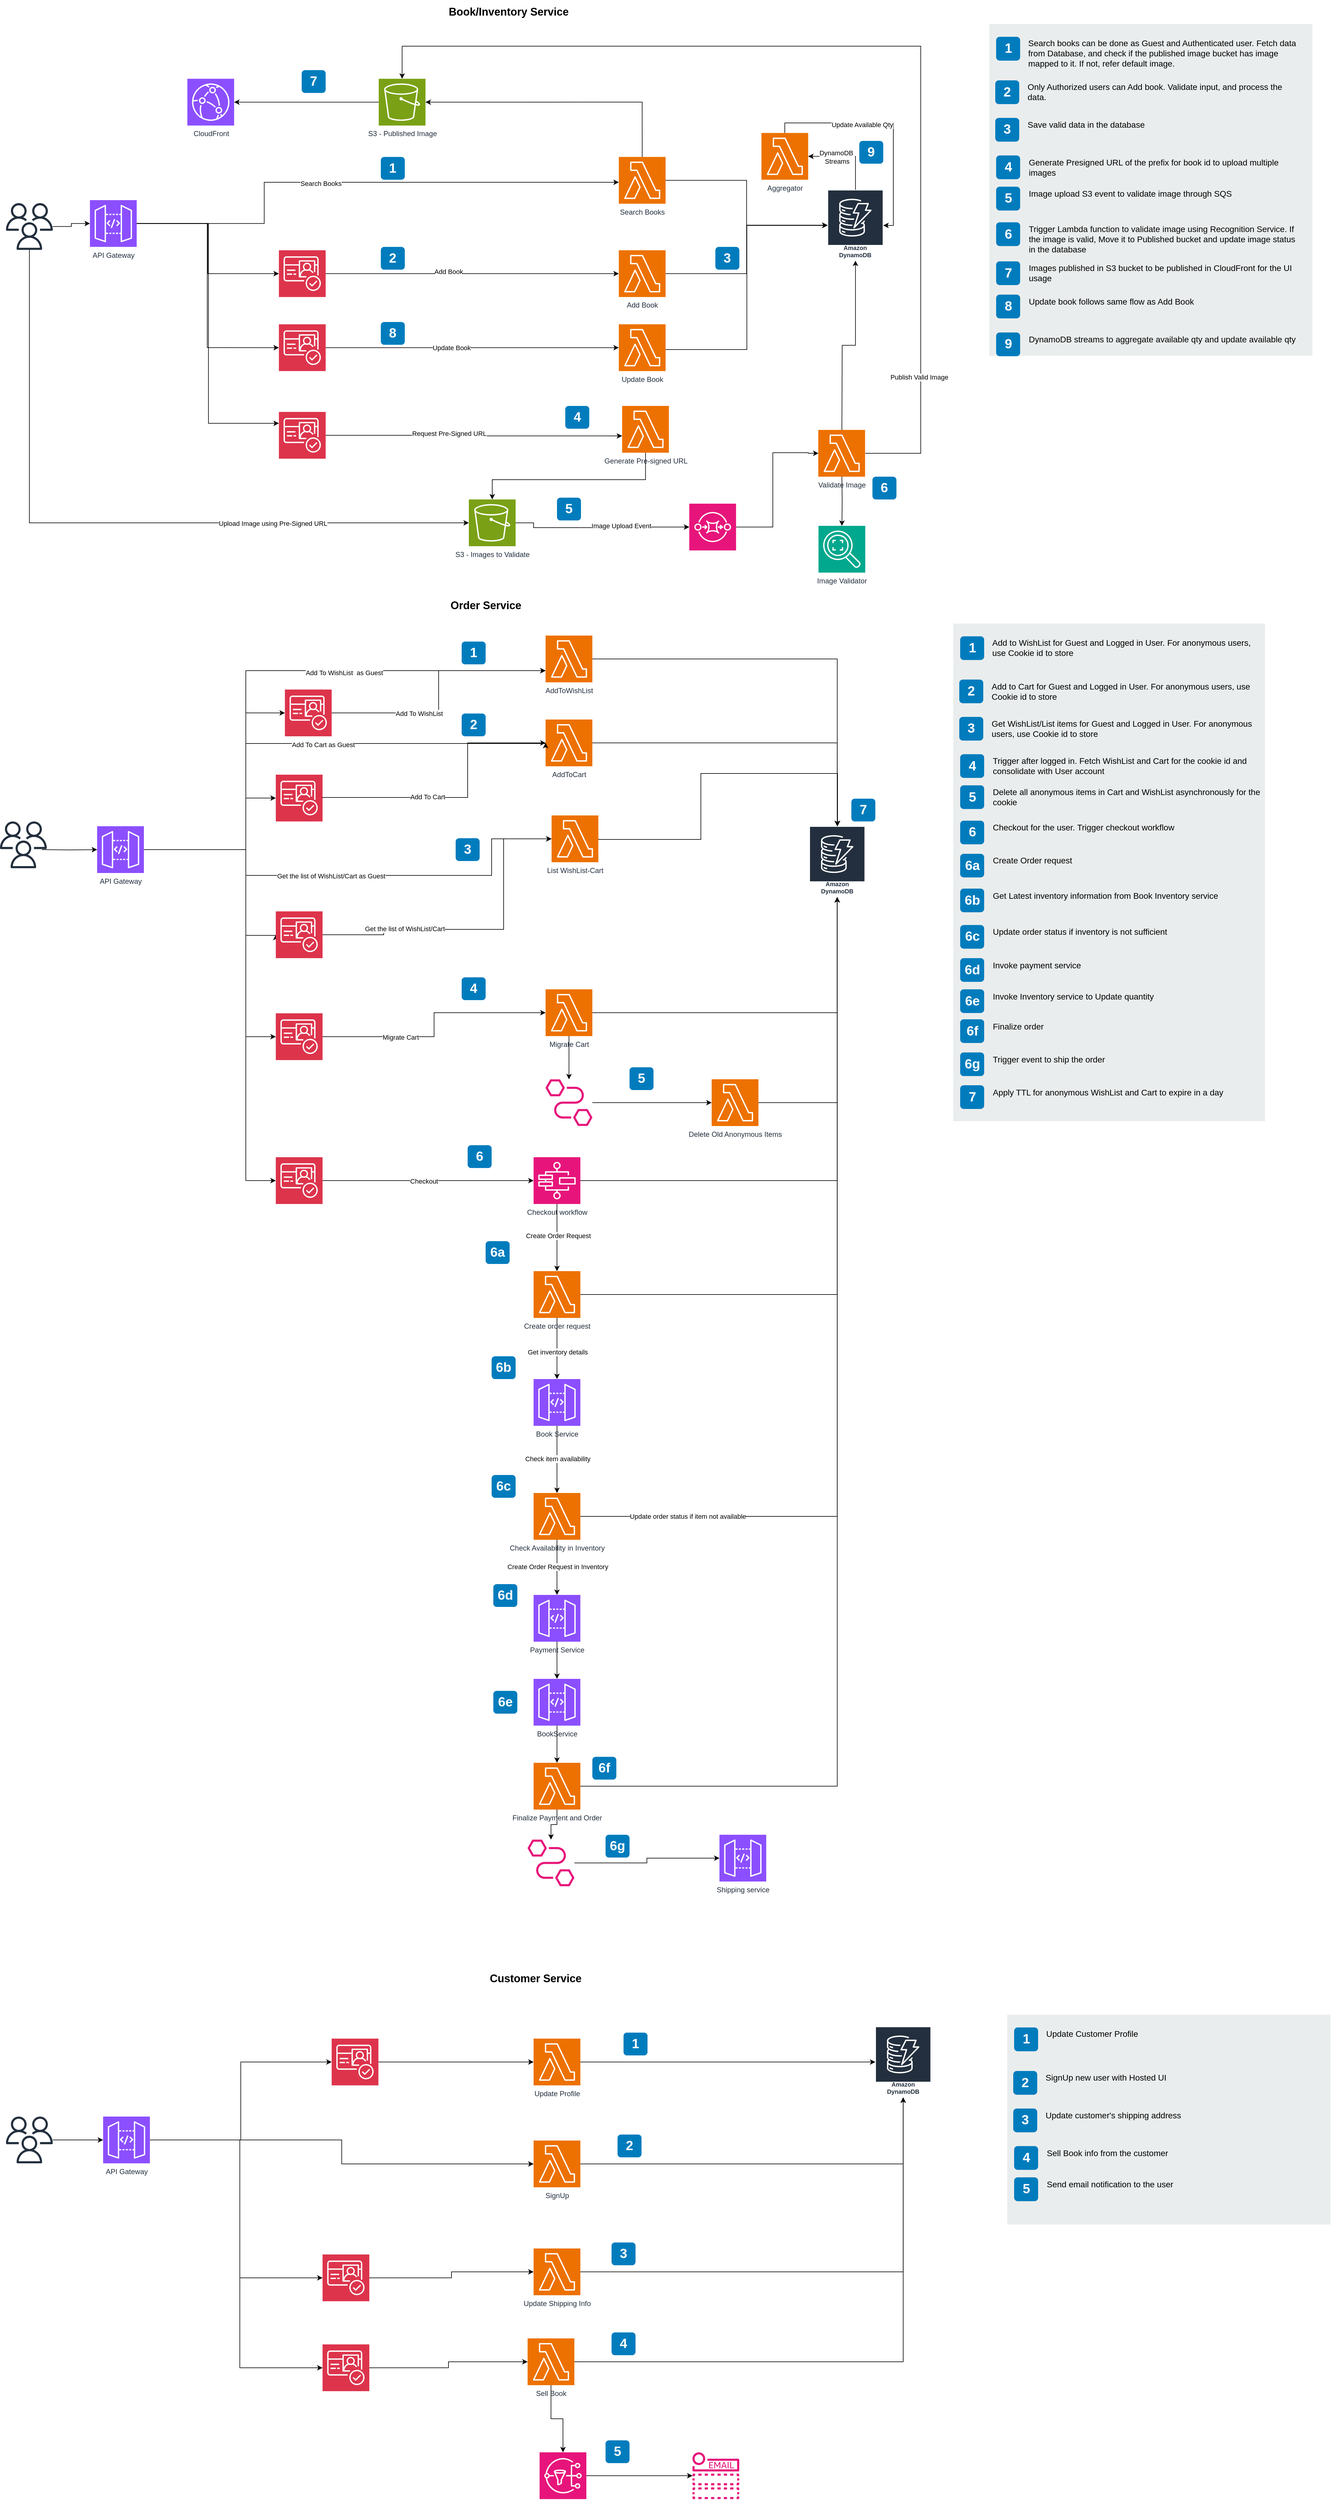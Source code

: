 <mxfile version="24.2.1" type="device">
  <diagram name="Page-1" id="34SCdHHRecSunIEm1Gn9">
    <mxGraphModel dx="2074" dy="2206" grid="1" gridSize="10" guides="1" tooltips="1" connect="1" arrows="1" fold="1" page="1" pageScale="1" pageWidth="850" pageHeight="1100" math="0" shadow="0">
      <root>
        <mxCell id="0" />
        <mxCell id="1" parent="0" />
        <mxCell id="7WpZ0iJpJy3THZHLrlA9-18" style="edgeStyle=orthogonalEdgeStyle;rounded=0;orthogonalLoop=1;jettySize=auto;html=1;exitX=0.5;exitY=0;exitDx=0;exitDy=0;exitPerimeter=0;" parent="1" edge="1">
          <mxGeometry relative="1" as="geometry">
            <mxPoint x="830" y="169" as="targetPoint" />
            <Array as="points">
              <mxPoint x="999" y="400" />
            </Array>
          </mxGeometry>
        </mxCell>
        <mxCell id="7WpZ0iJpJy3THZHLrlA9-17" style="edgeStyle=orthogonalEdgeStyle;rounded=0;orthogonalLoop=1;jettySize=auto;html=1;" parent="1" edge="1">
          <mxGeometry relative="1" as="geometry">
            <mxPoint x="529" y="350" as="targetPoint" />
          </mxGeometry>
        </mxCell>
        <mxCell id="7WpZ0iJpJy3THZHLrlA9-80" value="" style="sketch=0;outlineConnect=0;fontColor=#232F3E;gradientColor=none;fillColor=#232F3D;strokeColor=none;dashed=0;verticalLabelPosition=bottom;verticalAlign=top;align=center;html=1;fontSize=12;fontStyle=0;aspect=fixed;pointerEvents=1;shape=mxgraph.aws4.users;" parent="1" vertex="1">
          <mxGeometry x="20" y="-621.22" width="78" height="78" as="geometry" />
        </mxCell>
        <mxCell id="7WpZ0iJpJy3THZHLrlA9-81" style="edgeStyle=orthogonalEdgeStyle;rounded=0;orthogonalLoop=1;jettySize=auto;html=1;" parent="1" source="7WpZ0iJpJy3THZHLrlA9-80" target="7WpZ0iJpJy3THZHLrlA9-39" edge="1">
          <mxGeometry relative="1" as="geometry" />
        </mxCell>
        <mxCell id="7WpZ0iJpJy3THZHLrlA9-124" value="" style="group" parent="1" vertex="1" connectable="0">
          <mxGeometry x="1660" y="-920" width="539" height="570" as="geometry" />
        </mxCell>
        <mxCell id="7WpZ0iJpJy3THZHLrlA9-82" value="" style="rounded=0;whiteSpace=wrap;html=1;fillColor=#EAEDED;fontSize=22;fontColor=#FFFFFF;strokeColor=none;labelBackgroundColor=none;" parent="7WpZ0iJpJy3THZHLrlA9-124" vertex="1">
          <mxGeometry width="539" height="553.271" as="geometry" />
        </mxCell>
        <mxCell id="7WpZ0iJpJy3THZHLrlA9-83" value="1" style="rounded=1;whiteSpace=wrap;html=1;fillColor=#007CBD;strokeColor=none;fontColor=#FFFFFF;fontStyle=1;fontSize=22;labelBackgroundColor=none;" parent="7WpZ0iJpJy3THZHLrlA9-124" vertex="1">
          <mxGeometry x="11.5" y="21.4" width="40" height="39.668" as="geometry" />
        </mxCell>
        <mxCell id="7WpZ0iJpJy3THZHLrlA9-84" value="2" style="rounded=1;whiteSpace=wrap;html=1;fillColor=#007CBD;strokeColor=none;fontColor=#FFFFFF;fontStyle=1;fontSize=22;labelBackgroundColor=none;" parent="7WpZ0iJpJy3THZHLrlA9-124" vertex="1">
          <mxGeometry x="10" y="93.952" width="40" height="39.668" as="geometry" />
        </mxCell>
        <mxCell id="7WpZ0iJpJy3THZHLrlA9-85" value="Search books can be done as Guest and Authenticated user. Fetch data from Database, and check if the published image bucket has image mapped to it. If not, refer default image." style="text;html=1;align=left;verticalAlign=top;spacingTop=-4;fontSize=14;labelBackgroundColor=none;whiteSpace=wrap;" parent="7WpZ0iJpJy3THZHLrlA9-124" vertex="1">
          <mxGeometry x="63" y="20.878" width="449" height="62.634" as="geometry" />
        </mxCell>
        <mxCell id="7WpZ0iJpJy3THZHLrlA9-86" value="Only Authorized users can Add book. Validate input, and process the data." style="text;html=1;align=left;verticalAlign=top;spacingTop=-4;fontSize=14;labelBackgroundColor=none;whiteSpace=wrap;" parent="7WpZ0iJpJy3THZHLrlA9-124" vertex="1">
          <mxGeometry x="62" y="94.474" width="450" height="51.673" as="geometry" />
        </mxCell>
        <mxCell id="7WpZ0iJpJy3THZHLrlA9-95" value="3" style="rounded=1;whiteSpace=wrap;html=1;fillColor=#007CBD;strokeColor=none;fontColor=#FFFFFF;fontStyle=1;fontSize=22;labelBackgroundColor=none;" parent="7WpZ0iJpJy3THZHLrlA9-124" vertex="1">
          <mxGeometry x="10" y="156.586" width="40" height="39.668" as="geometry" />
        </mxCell>
        <mxCell id="7WpZ0iJpJy3THZHLrlA9-96" value="Save valid data in the database" style="text;html=1;align=left;verticalAlign=top;spacingTop=-4;fontSize=14;labelBackgroundColor=none;whiteSpace=wrap;" parent="7WpZ0iJpJy3THZHLrlA9-124" vertex="1">
          <mxGeometry x="62" y="157.108" width="450" height="41.234" as="geometry" />
        </mxCell>
        <mxCell id="7WpZ0iJpJy3THZHLrlA9-97" value="5" style="rounded=1;whiteSpace=wrap;html=1;fillColor=#007CBD;strokeColor=none;fontColor=#FFFFFF;fontStyle=1;fontSize=22;labelBackgroundColor=none;" parent="7WpZ0iJpJy3THZHLrlA9-124" vertex="1">
          <mxGeometry x="11.5" y="271.416" width="40" height="39.668" as="geometry" />
        </mxCell>
        <mxCell id="7WpZ0iJpJy3THZHLrlA9-98" value="Image upload S3 event to validate image through SQS" style="text;html=1;align=left;verticalAlign=top;spacingTop=-4;fontSize=14;labelBackgroundColor=none;whiteSpace=wrap;" parent="7WpZ0iJpJy3THZHLrlA9-124" vertex="1">
          <mxGeometry x="63.5" y="271.938" width="450" height="51.673" as="geometry" />
        </mxCell>
        <mxCell id="7WpZ0iJpJy3THZHLrlA9-99" value="6" style="rounded=1;whiteSpace=wrap;html=1;fillColor=#007CBD;strokeColor=none;fontColor=#FFFFFF;fontStyle=1;fontSize=22;labelBackgroundColor=none;" parent="7WpZ0iJpJy3THZHLrlA9-124" vertex="1">
          <mxGeometry x="11.5" y="330.689" width="40" height="39.668" as="geometry" />
        </mxCell>
        <mxCell id="7WpZ0iJpJy3THZHLrlA9-100" value="Trigger Lambda function to validate image using Recognition Service. If the image is valid, Move it to Published bucket and update image status in the database" style="text;html=1;align=left;verticalAlign=top;spacingTop=-4;fontSize=14;labelBackgroundColor=none;whiteSpace=wrap;" parent="7WpZ0iJpJy3THZHLrlA9-124" vertex="1">
          <mxGeometry x="63.5" y="331.211" width="450" height="55.035" as="geometry" />
        </mxCell>
        <mxCell id="7WpZ0iJpJy3THZHLrlA9-101" value="7" style="rounded=1;whiteSpace=wrap;html=1;fillColor=#007CBD;strokeColor=none;fontColor=#FFFFFF;fontStyle=1;fontSize=22;labelBackgroundColor=none;" parent="7WpZ0iJpJy3THZHLrlA9-124" vertex="1">
          <mxGeometry x="11.5" y="395.818" width="40" height="39.668" as="geometry" />
        </mxCell>
        <mxCell id="7WpZ0iJpJy3THZHLrlA9-102" value="Images published in S3 bucket to be published in CloudFront for the UI usage" style="text;html=1;align=left;verticalAlign=top;spacingTop=-4;fontSize=14;labelBackgroundColor=none;whiteSpace=wrap;" parent="7WpZ0iJpJy3THZHLrlA9-124" vertex="1">
          <mxGeometry x="63.5" y="396.34" width="450" height="55.035" as="geometry" />
        </mxCell>
        <mxCell id="7WpZ0iJpJy3THZHLrlA9-103" value="8" style="rounded=1;whiteSpace=wrap;html=1;fillColor=#007CBD;strokeColor=none;fontColor=#FFFFFF;fontStyle=1;fontSize=22;labelBackgroundColor=none;" parent="7WpZ0iJpJy3THZHLrlA9-124" vertex="1">
          <mxGeometry x="11.5" y="451.37" width="40" height="39.668" as="geometry" />
        </mxCell>
        <mxCell id="7WpZ0iJpJy3THZHLrlA9-104" value="Update book follows same flow as Add Book" style="text;html=1;align=left;verticalAlign=top;spacingTop=-4;fontSize=14;labelBackgroundColor=none;whiteSpace=wrap;" parent="7WpZ0iJpJy3THZHLrlA9-124" vertex="1">
          <mxGeometry x="63.5" y="451.892" width="450" height="55.035" as="geometry" />
        </mxCell>
        <mxCell id="7WpZ0iJpJy3THZHLrlA9-106" value="4" style="rounded=1;whiteSpace=wrap;html=1;fillColor=#007CBD;strokeColor=none;fontColor=#FFFFFF;fontStyle=1;fontSize=22;labelBackgroundColor=none;" parent="7WpZ0iJpJy3THZHLrlA9-124" vertex="1">
          <mxGeometry x="11.5" y="219.221" width="40" height="39.668" as="geometry" />
        </mxCell>
        <mxCell id="7WpZ0iJpJy3THZHLrlA9-107" value="Generate Presigned URL of the prefix for book id to upload multiple images" style="text;html=1;align=left;verticalAlign=top;spacingTop=-4;fontSize=14;labelBackgroundColor=none;whiteSpace=wrap;" parent="7WpZ0iJpJy3THZHLrlA9-124" vertex="1">
          <mxGeometry x="63.5" y="219.743" width="450" height="41.234" as="geometry" />
        </mxCell>
        <mxCell id="7WpZ0iJpJy3THZHLrlA9-217" value="9" style="rounded=1;whiteSpace=wrap;html=1;fillColor=#007CBD;strokeColor=none;fontColor=#FFFFFF;fontStyle=1;fontSize=22;labelBackgroundColor=none;" parent="7WpZ0iJpJy3THZHLrlA9-124" vertex="1">
          <mxGeometry x="11.5" y="514.443" width="40" height="39.668" as="geometry" />
        </mxCell>
        <mxCell id="7WpZ0iJpJy3THZHLrlA9-218" value="DynamoDB streams to aggregate available qty and update available qty" style="text;html=1;align=left;verticalAlign=top;spacingTop=-4;fontSize=14;labelBackgroundColor=none;whiteSpace=wrap;" parent="7WpZ0iJpJy3THZHLrlA9-124" vertex="1">
          <mxGeometry x="63.5" y="514.965" width="450" height="55.035" as="geometry" />
        </mxCell>
        <mxCell id="7WpZ0iJpJy3THZHLrlA9-129" value="" style="edgeStyle=orthogonalEdgeStyle;rounded=0;orthogonalLoop=1;jettySize=auto;html=1;" parent="1" target="7WpZ0iJpJy3THZHLrlA9-128" edge="1">
          <mxGeometry relative="1" as="geometry">
            <mxPoint x="80" y="457" as="sourcePoint" />
          </mxGeometry>
        </mxCell>
        <mxCell id="7WpZ0iJpJy3THZHLrlA9-127" value="" style="sketch=0;outlineConnect=0;fontColor=#232F3E;gradientColor=none;fillColor=#232F3D;strokeColor=none;dashed=0;verticalLabelPosition=bottom;verticalAlign=top;align=center;html=1;fontSize=12;fontStyle=0;aspect=fixed;pointerEvents=1;shape=mxgraph.aws4.users;" parent="1" vertex="1">
          <mxGeometry x="10" y="410" width="78" height="78" as="geometry" />
        </mxCell>
        <mxCell id="7WpZ0iJpJy3THZHLrlA9-135" style="edgeStyle=orthogonalEdgeStyle;rounded=0;orthogonalLoop=1;jettySize=auto;html=1;entryX=0;entryY=0.5;entryDx=0;entryDy=0;entryPerimeter=0;" parent="1" source="7WpZ0iJpJy3THZHLrlA9-128" target="7WpZ0iJpJy3THZHLrlA9-134" edge="1">
          <mxGeometry relative="1" as="geometry">
            <Array as="points">
              <mxPoint x="420" y="457" />
              <mxPoint x="420" y="500" />
              <mxPoint x="830" y="500" />
              <mxPoint x="830" y="439" />
            </Array>
          </mxGeometry>
        </mxCell>
        <mxCell id="7WpZ0iJpJy3THZHLrlA9-138" value="Get the list of WishList/Cart as Guest" style="edgeLabel;html=1;align=center;verticalAlign=middle;resizable=0;points=[];" parent="7WpZ0iJpJy3THZHLrlA9-135" vertex="1" connectable="0">
          <mxGeometry x="-0.095" y="-1" relative="1" as="geometry">
            <mxPoint as="offset" />
          </mxGeometry>
        </mxCell>
        <mxCell id="7WpZ0iJpJy3THZHLrlA9-145" style="edgeStyle=orthogonalEdgeStyle;rounded=0;orthogonalLoop=1;jettySize=auto;html=1;entryX=0;entryY=0.5;entryDx=0;entryDy=0;entryPerimeter=0;" parent="1" source="7WpZ0iJpJy3THZHLrlA9-128" target="7WpZ0iJpJy3THZHLrlA9-139" edge="1">
          <mxGeometry relative="1" as="geometry">
            <Array as="points">
              <mxPoint x="420" y="457" />
              <mxPoint x="420" y="229" />
            </Array>
          </mxGeometry>
        </mxCell>
        <mxCell id="7WpZ0iJpJy3THZHLrlA9-146" style="edgeStyle=orthogonalEdgeStyle;rounded=0;orthogonalLoop=1;jettySize=auto;html=1;entryX=0;entryY=0.5;entryDx=0;entryDy=0;entryPerimeter=0;" parent="1" source="7WpZ0iJpJy3THZHLrlA9-128" target="7WpZ0iJpJy3THZHLrlA9-140" edge="1">
          <mxGeometry relative="1" as="geometry">
            <Array as="points">
              <mxPoint x="420" y="457" />
              <mxPoint x="420" y="371" />
            </Array>
          </mxGeometry>
        </mxCell>
        <mxCell id="7WpZ0iJpJy3THZHLrlA9-152" style="edgeStyle=orthogonalEdgeStyle;rounded=0;orthogonalLoop=1;jettySize=auto;html=1;entryX=0;entryY=0.5;entryDx=0;entryDy=0;entryPerimeter=0;" parent="1" source="7WpZ0iJpJy3THZHLrlA9-128" target="7WpZ0iJpJy3THZHLrlA9-151" edge="1">
          <mxGeometry relative="1" as="geometry">
            <Array as="points">
              <mxPoint x="420" y="457" />
              <mxPoint x="420" y="600" />
            </Array>
          </mxGeometry>
        </mxCell>
        <mxCell id="7WpZ0iJpJy3THZHLrlA9-174" style="edgeStyle=orthogonalEdgeStyle;rounded=0;orthogonalLoop=1;jettySize=auto;html=1;" parent="1" source="7WpZ0iJpJy3THZHLrlA9-128" target="7WpZ0iJpJy3THZHLrlA9-173" edge="1">
          <mxGeometry relative="1" as="geometry">
            <Array as="points">
              <mxPoint x="420" y="457" />
              <mxPoint x="420" y="1009" />
            </Array>
          </mxGeometry>
        </mxCell>
        <mxCell id="7WpZ0iJpJy3THZHLrlA9-128" value="API Gateway" style="sketch=0;points=[[0,0,0],[0.25,0,0],[0.5,0,0],[0.75,0,0],[1,0,0],[0,1,0],[0.25,1,0],[0.5,1,0],[0.75,1,0],[1,1,0],[0,0.25,0],[0,0.5,0],[0,0.75,0],[1,0.25,0],[1,0.5,0],[1,0.75,0]];outlineConnect=0;fontColor=#232F3E;fillColor=#8C4FFF;strokeColor=#ffffff;dashed=0;verticalLabelPosition=bottom;verticalAlign=top;align=center;html=1;fontSize=12;fontStyle=0;aspect=fixed;shape=mxgraph.aws4.resourceIcon;resIcon=mxgraph.aws4.api_gateway;" parent="1" vertex="1">
          <mxGeometry x="172.001" y="418.003" width="78" height="78" as="geometry" />
        </mxCell>
        <mxCell id="7WpZ0iJpJy3THZHLrlA9-133" style="edgeStyle=orthogonalEdgeStyle;rounded=0;orthogonalLoop=1;jettySize=auto;html=1;" parent="1" source="7WpZ0iJpJy3THZHLrlA9-130" target="7WpZ0iJpJy3THZHLrlA9-132" edge="1">
          <mxGeometry relative="1" as="geometry" />
        </mxCell>
        <mxCell id="7WpZ0iJpJy3THZHLrlA9-130" value="AddToCart" style="sketch=0;points=[[0,0,0],[0.25,0,0],[0.5,0,0],[0.75,0,0],[1,0,0],[0,1,0],[0.25,1,0],[0.5,1,0],[0.75,1,0],[1,1,0],[0,0.25,0],[0,0.5,0],[0,0.75,0],[1,0.25,0],[1,0.5,0],[1,0.75,0]];outlineConnect=0;fontColor=#232F3E;fillColor=#ED7100;strokeColor=#ffffff;dashed=0;verticalLabelPosition=bottom;verticalAlign=top;align=center;html=1;fontSize=12;fontStyle=0;aspect=fixed;shape=mxgraph.aws4.resourceIcon;resIcon=mxgraph.aws4.lambda;" parent="1" vertex="1">
          <mxGeometry x="920" y="240" width="78" height="78" as="geometry" />
        </mxCell>
        <mxCell id="7WpZ0iJpJy3THZHLrlA9-131" style="edgeStyle=orthogonalEdgeStyle;rounded=0;orthogonalLoop=1;jettySize=auto;html=1;entryX=0;entryY=0.5;entryDx=0;entryDy=0;entryPerimeter=0;" parent="1" source="7WpZ0iJpJy3THZHLrlA9-128" target="7WpZ0iJpJy3THZHLrlA9-130" edge="1">
          <mxGeometry relative="1" as="geometry">
            <Array as="points">
              <mxPoint x="420" y="457" />
              <mxPoint x="420" y="280" />
            </Array>
          </mxGeometry>
        </mxCell>
        <mxCell id="7WpZ0iJpJy3THZHLrlA9-137" value="Add To Cart as Guest" style="edgeLabel;html=1;align=center;verticalAlign=middle;resizable=0;points=[];" parent="7WpZ0iJpJy3THZHLrlA9-131" vertex="1" connectable="0">
          <mxGeometry x="0.121" y="-2" relative="1" as="geometry">
            <mxPoint as="offset" />
          </mxGeometry>
        </mxCell>
        <mxCell id="7WpZ0iJpJy3THZHLrlA9-132" value="Amazon DynamoDB" style="sketch=0;outlineConnect=0;fontColor=#232F3E;gradientColor=none;strokeColor=#ffffff;fillColor=#232F3E;dashed=0;verticalLabelPosition=middle;verticalAlign=bottom;align=center;html=1;whiteSpace=wrap;fontSize=10;fontStyle=1;spacing=3;shape=mxgraph.aws4.productIcon;prIcon=mxgraph.aws4.dynamodb;" parent="1" vertex="1">
          <mxGeometry x="1359.999" y="418.006" width="92.857" height="118.088" as="geometry" />
        </mxCell>
        <mxCell id="7WpZ0iJpJy3THZHLrlA9-136" style="edgeStyle=orthogonalEdgeStyle;rounded=0;orthogonalLoop=1;jettySize=auto;html=1;exitX=1;exitY=0.5;exitDx=0;exitDy=0;exitPerimeter=0;" parent="1" source="7WpZ0iJpJy3THZHLrlA9-134" target="7WpZ0iJpJy3THZHLrlA9-132" edge="1">
          <mxGeometry relative="1" as="geometry">
            <Array as="points">
              <mxPoint x="1008" y="440" />
              <mxPoint x="1179" y="440" />
              <mxPoint x="1179" y="330" />
              <mxPoint x="1407" y="330" />
            </Array>
          </mxGeometry>
        </mxCell>
        <mxCell id="7WpZ0iJpJy3THZHLrlA9-134" value="List WishList-Cart" style="sketch=0;points=[[0,0,0],[0.25,0,0],[0.5,0,0],[0.75,0,0],[1,0,0],[0,1,0],[0.25,1,0],[0.5,1,0],[0.75,1,0],[1,1,0],[0,0.25,0],[0,0.5,0],[0,0.75,0],[1,0.25,0],[1,0.5,0],[1,0.75,0]];outlineConnect=0;fontColor=#232F3E;fillColor=#ED7100;strokeColor=#ffffff;dashed=0;verticalLabelPosition=bottom;verticalAlign=top;align=center;html=1;fontSize=12;fontStyle=0;aspect=fixed;shape=mxgraph.aws4.resourceIcon;resIcon=mxgraph.aws4.lambda;" parent="1" vertex="1">
          <mxGeometry x="930" y="400" width="78" height="78" as="geometry" />
        </mxCell>
        <mxCell id="7WpZ0iJpJy3THZHLrlA9-139" value="" style="sketch=0;points=[[0,0,0],[0.25,0,0],[0.5,0,0],[0.75,0,0],[1,0,0],[0,1,0],[0.25,1,0],[0.5,1,0],[0.75,1,0],[1,1,0],[0,0.25,0],[0,0.5,0],[0,0.75,0],[1,0.25,0],[1,0.5,0],[1,0.75,0]];outlineConnect=0;fontColor=#232F3E;fillColor=#DD344C;strokeColor=#ffffff;dashed=0;verticalLabelPosition=bottom;verticalAlign=top;align=center;html=1;fontSize=12;fontStyle=0;aspect=fixed;shape=mxgraph.aws4.resourceIcon;resIcon=mxgraph.aws4.cognito;" parent="1" vertex="1">
          <mxGeometry x="485.18" y="190.0" width="78" height="78" as="geometry" />
        </mxCell>
        <mxCell id="7WpZ0iJpJy3THZHLrlA9-140" value="" style="sketch=0;points=[[0,0,0],[0.25,0,0],[0.5,0,0],[0.75,0,0],[1,0,0],[0,1,0],[0.25,1,0],[0.5,1,0],[0.75,1,0],[1,1,0],[0,0.25,0],[0,0.5,0],[0,0.75,0],[1,0.25,0],[1,0.5,0],[1,0.75,0]];outlineConnect=0;fontColor=#232F3E;fillColor=#DD344C;strokeColor=#ffffff;dashed=0;verticalLabelPosition=bottom;verticalAlign=top;align=center;html=1;fontSize=12;fontStyle=0;aspect=fixed;shape=mxgraph.aws4.resourceIcon;resIcon=mxgraph.aws4.cognito;" parent="1" vertex="1">
          <mxGeometry x="470" y="332" width="78" height="78" as="geometry" />
        </mxCell>
        <mxCell id="7WpZ0iJpJy3THZHLrlA9-143" style="edgeStyle=orthogonalEdgeStyle;rounded=0;orthogonalLoop=1;jettySize=auto;html=1;entryX=0;entryY=0.75;entryDx=0;entryDy=0;entryPerimeter=0;" parent="1" source="7WpZ0iJpJy3THZHLrlA9-139" target="7WpZ0iJpJy3THZHLrlA9-162" edge="1">
          <mxGeometry relative="1" as="geometry" />
        </mxCell>
        <mxCell id="7WpZ0iJpJy3THZHLrlA9-149" value="Add To WishList " style="edgeLabel;html=1;align=center;verticalAlign=middle;resizable=0;points=[];" parent="7WpZ0iJpJy3THZHLrlA9-143" vertex="1" connectable="0">
          <mxGeometry x="-0.317" y="-1" relative="1" as="geometry">
            <mxPoint as="offset" />
          </mxGeometry>
        </mxCell>
        <mxCell id="7WpZ0iJpJy3THZHLrlA9-147" style="edgeStyle=orthogonalEdgeStyle;rounded=0;orthogonalLoop=1;jettySize=auto;html=1;exitX=1;exitY=0.5;exitDx=0;exitDy=0;exitPerimeter=0;" parent="1" source="7WpZ0iJpJy3THZHLrlA9-140" target="7WpZ0iJpJy3THZHLrlA9-130" edge="1">
          <mxGeometry relative="1" as="geometry">
            <Array as="points">
              <mxPoint x="548" y="370" />
              <mxPoint x="790" y="370" />
              <mxPoint x="790" y="279" />
            </Array>
          </mxGeometry>
        </mxCell>
        <mxCell id="7WpZ0iJpJy3THZHLrlA9-150" value="Add To Cart" style="edgeLabel;html=1;align=center;verticalAlign=middle;resizable=0;points=[];" parent="7WpZ0iJpJy3THZHLrlA9-147" vertex="1" connectable="0">
          <mxGeometry x="-0.244" y="1" relative="1" as="geometry">
            <mxPoint as="offset" />
          </mxGeometry>
        </mxCell>
        <mxCell id="7WpZ0iJpJy3THZHLrlA9-154" style="edgeStyle=orthogonalEdgeStyle;rounded=0;orthogonalLoop=1;jettySize=auto;html=1;entryX=0;entryY=0.5;entryDx=0;entryDy=0;entryPerimeter=0;exitX=1;exitY=0.5;exitDx=0;exitDy=0;exitPerimeter=0;" parent="1" source="7WpZ0iJpJy3THZHLrlA9-151" target="7WpZ0iJpJy3THZHLrlA9-134" edge="1">
          <mxGeometry relative="1" as="geometry">
            <Array as="points">
              <mxPoint x="650" y="599" />
              <mxPoint x="650" y="590" />
              <mxPoint x="850" y="590" />
              <mxPoint x="850" y="439" />
            </Array>
          </mxGeometry>
        </mxCell>
        <mxCell id="7WpZ0iJpJy3THZHLrlA9-155" value="Get the list of WishList/Cart" style="edgeLabel;html=1;align=center;verticalAlign=middle;resizable=0;points=[];" parent="7WpZ0iJpJy3THZHLrlA9-154" vertex="1" connectable="0">
          <mxGeometry x="-0.461" y="1" relative="1" as="geometry">
            <mxPoint as="offset" />
          </mxGeometry>
        </mxCell>
        <mxCell id="7WpZ0iJpJy3THZHLrlA9-151" value="" style="sketch=0;points=[[0,0,0],[0.25,0,0],[0.5,0,0],[0.75,0,0],[1,0,0],[0,1,0],[0.25,1,0],[0.5,1,0],[0.75,1,0],[1,1,0],[0,0.25,0],[0,0.5,0],[0,0.75,0],[1,0.25,0],[1,0.5,0],[1,0.75,0]];outlineConnect=0;fontColor=#232F3E;fillColor=#DD344C;strokeColor=#ffffff;dashed=0;verticalLabelPosition=bottom;verticalAlign=top;align=center;html=1;fontSize=12;fontStyle=0;aspect=fixed;shape=mxgraph.aws4.resourceIcon;resIcon=mxgraph.aws4.cognito;" parent="1" vertex="1">
          <mxGeometry x="470" y="560" width="78" height="78" as="geometry" />
        </mxCell>
        <mxCell id="7WpZ0iJpJy3THZHLrlA9-158" style="edgeStyle=orthogonalEdgeStyle;rounded=0;orthogonalLoop=1;jettySize=auto;html=1;" parent="1" source="7WpZ0iJpJy3THZHLrlA9-153" target="7WpZ0iJpJy3THZHLrlA9-132" edge="1">
          <mxGeometry relative="1" as="geometry">
            <mxPoint x="1170" y="729" as="targetPoint" />
          </mxGeometry>
        </mxCell>
        <mxCell id="7WpZ0iJpJy3THZHLrlA9-160" style="edgeStyle=orthogonalEdgeStyle;rounded=0;orthogonalLoop=1;jettySize=auto;html=1;" parent="1" source="7WpZ0iJpJy3THZHLrlA9-153" target="7WpZ0iJpJy3THZHLrlA9-159" edge="1">
          <mxGeometry relative="1" as="geometry" />
        </mxCell>
        <mxCell id="7WpZ0iJpJy3THZHLrlA9-153" value="Migrate Cart" style="sketch=0;points=[[0,0,0],[0.25,0,0],[0.5,0,0],[0.75,0,0],[1,0,0],[0,1,0],[0.25,1,0],[0.5,1,0],[0.75,1,0],[1,1,0],[0,0.25,0],[0,0.5,0],[0,0.75,0],[1,0.25,0],[1,0.5,0],[1,0.75,0]];outlineConnect=0;fontColor=#232F3E;fillColor=#ED7100;strokeColor=#ffffff;dashed=0;verticalLabelPosition=bottom;verticalAlign=top;align=center;html=1;fontSize=12;fontStyle=0;aspect=fixed;shape=mxgraph.aws4.resourceIcon;resIcon=mxgraph.aws4.lambda;" parent="1" vertex="1">
          <mxGeometry x="920" y="690" width="78" height="78" as="geometry" />
        </mxCell>
        <mxCell id="7WpZ0iJpJy3THZHLrlA9-171" style="edgeStyle=orthogonalEdgeStyle;rounded=0;orthogonalLoop=1;jettySize=auto;html=1;" parent="1" source="7WpZ0iJpJy3THZHLrlA9-159" target="7WpZ0iJpJy3THZHLrlA9-161" edge="1">
          <mxGeometry relative="1" as="geometry" />
        </mxCell>
        <mxCell id="7WpZ0iJpJy3THZHLrlA9-159" value="" style="sketch=0;outlineConnect=0;fontColor=#232F3E;gradientColor=none;fillColor=#E7157B;strokeColor=none;dashed=0;verticalLabelPosition=bottom;verticalAlign=top;align=center;html=1;fontSize=12;fontStyle=0;aspect=fixed;pointerEvents=1;shape=mxgraph.aws4.eventbridge_pipes;" parent="1" vertex="1">
          <mxGeometry x="920" y="840" width="78" height="78" as="geometry" />
        </mxCell>
        <mxCell id="7WpZ0iJpJy3THZHLrlA9-172" style="edgeStyle=orthogonalEdgeStyle;rounded=0;orthogonalLoop=1;jettySize=auto;html=1;" parent="1" source="7WpZ0iJpJy3THZHLrlA9-161" target="7WpZ0iJpJy3THZHLrlA9-132" edge="1">
          <mxGeometry relative="1" as="geometry" />
        </mxCell>
        <mxCell id="7WpZ0iJpJy3THZHLrlA9-161" value="Delete Old Anonymous Items" style="sketch=0;points=[[0,0,0],[0.25,0,0],[0.5,0,0],[0.75,0,0],[1,0,0],[0,1,0],[0.25,1,0],[0.5,1,0],[0.75,1,0],[1,1,0],[0,0.25,0],[0,0.5,0],[0,0.75,0],[1,0.25,0],[1,0.5,0],[1,0.75,0]];outlineConnect=0;fontColor=#232F3E;fillColor=#ED7100;strokeColor=#ffffff;dashed=0;verticalLabelPosition=bottom;verticalAlign=top;align=center;html=1;fontSize=12;fontStyle=0;aspect=fixed;shape=mxgraph.aws4.resourceIcon;resIcon=mxgraph.aws4.lambda;" parent="1" vertex="1">
          <mxGeometry x="1197" y="840" width="78" height="78" as="geometry" />
        </mxCell>
        <mxCell id="7WpZ0iJpJy3THZHLrlA9-165" style="edgeStyle=orthogonalEdgeStyle;rounded=0;orthogonalLoop=1;jettySize=auto;html=1;" parent="1" source="7WpZ0iJpJy3THZHLrlA9-162" target="7WpZ0iJpJy3THZHLrlA9-132" edge="1">
          <mxGeometry relative="1" as="geometry" />
        </mxCell>
        <mxCell id="7WpZ0iJpJy3THZHLrlA9-162" value="AddToWishList" style="sketch=0;points=[[0,0,0],[0.25,0,0],[0.5,0,0],[0.75,0,0],[1,0,0],[0,1,0],[0.25,1,0],[0.5,1,0],[0.75,1,0],[1,1,0],[0,0.25,0],[0,0.5,0],[0,0.75,0],[1,0.25,0],[1,0.5,0],[1,0.75,0]];outlineConnect=0;fontColor=#232F3E;fillColor=#ED7100;strokeColor=#ffffff;dashed=0;verticalLabelPosition=bottom;verticalAlign=top;align=center;html=1;fontSize=12;fontStyle=0;aspect=fixed;shape=mxgraph.aws4.resourceIcon;resIcon=mxgraph.aws4.lambda;" parent="1" vertex="1">
          <mxGeometry x="920" y="100" width="78" height="78" as="geometry" />
        </mxCell>
        <mxCell id="7WpZ0iJpJy3THZHLrlA9-163" style="edgeStyle=orthogonalEdgeStyle;rounded=0;orthogonalLoop=1;jettySize=auto;html=1;entryX=0;entryY=0.75;entryDx=0;entryDy=0;entryPerimeter=0;" parent="1" source="7WpZ0iJpJy3THZHLrlA9-128" target="7WpZ0iJpJy3THZHLrlA9-162" edge="1">
          <mxGeometry relative="1" as="geometry">
            <Array as="points">
              <mxPoint x="420" y="457" />
              <mxPoint x="420" y="159" />
            </Array>
          </mxGeometry>
        </mxCell>
        <mxCell id="7WpZ0iJpJy3THZHLrlA9-164" value="Add To WishList&amp;nbsp; as Guest" style="edgeLabel;html=1;align=center;verticalAlign=middle;resizable=0;points=[];" parent="7WpZ0iJpJy3THZHLrlA9-163" vertex="1" connectable="0">
          <mxGeometry x="0.306" y="-2" relative="1" as="geometry">
            <mxPoint y="1" as="offset" />
          </mxGeometry>
        </mxCell>
        <mxCell id="7WpZ0iJpJy3THZHLrlA9-170" style="edgeStyle=orthogonalEdgeStyle;rounded=0;orthogonalLoop=1;jettySize=auto;html=1;" parent="1" source="7WpZ0iJpJy3THZHLrlA9-168" target="7WpZ0iJpJy3THZHLrlA9-153" edge="1">
          <mxGeometry relative="1" as="geometry" />
        </mxCell>
        <mxCell id="7WpZ0iJpJy3THZHLrlA9-203" value="Migrate Cart" style="edgeLabel;html=1;align=center;verticalAlign=middle;resizable=0;points=[];" parent="7WpZ0iJpJy3THZHLrlA9-170" vertex="1" connectable="0">
          <mxGeometry x="-0.369" y="-1" relative="1" as="geometry">
            <mxPoint as="offset" />
          </mxGeometry>
        </mxCell>
        <mxCell id="7WpZ0iJpJy3THZHLrlA9-168" value="" style="sketch=0;points=[[0,0,0],[0.25,0,0],[0.5,0,0],[0.75,0,0],[1,0,0],[0,1,0],[0.25,1,0],[0.5,1,0],[0.75,1,0],[1,1,0],[0,0.25,0],[0,0.5,0],[0,0.75,0],[1,0.25,0],[1,0.5,0],[1,0.75,0]];outlineConnect=0;fontColor=#232F3E;fillColor=#DD344C;strokeColor=#ffffff;dashed=0;verticalLabelPosition=bottom;verticalAlign=top;align=center;html=1;fontSize=12;fontStyle=0;aspect=fixed;shape=mxgraph.aws4.resourceIcon;resIcon=mxgraph.aws4.cognito;" parent="1" vertex="1">
          <mxGeometry x="470" y="730" width="78" height="78" as="geometry" />
        </mxCell>
        <mxCell id="7WpZ0iJpJy3THZHLrlA9-169" style="edgeStyle=orthogonalEdgeStyle;rounded=0;orthogonalLoop=1;jettySize=auto;html=1;entryX=0;entryY=0.5;entryDx=0;entryDy=0;entryPerimeter=0;" parent="1" source="7WpZ0iJpJy3THZHLrlA9-128" target="7WpZ0iJpJy3THZHLrlA9-168" edge="1">
          <mxGeometry relative="1" as="geometry">
            <Array as="points">
              <mxPoint x="420" y="457" />
              <mxPoint x="420" y="769" />
            </Array>
          </mxGeometry>
        </mxCell>
        <mxCell id="7WpZ0iJpJy3THZHLrlA9-176" style="edgeStyle=orthogonalEdgeStyle;rounded=0;orthogonalLoop=1;jettySize=auto;html=1;" parent="1" source="7WpZ0iJpJy3THZHLrlA9-173" edge="1">
          <mxGeometry relative="1" as="geometry">
            <mxPoint x="900" y="1009" as="targetPoint" />
          </mxGeometry>
        </mxCell>
        <mxCell id="7WpZ0iJpJy3THZHLrlA9-204" value="Checkout" style="edgeLabel;html=1;align=center;verticalAlign=middle;resizable=0;points=[];" parent="7WpZ0iJpJy3THZHLrlA9-176" vertex="1" connectable="0">
          <mxGeometry x="-0.045" y="-1" relative="1" as="geometry">
            <mxPoint as="offset" />
          </mxGeometry>
        </mxCell>
        <mxCell id="7WpZ0iJpJy3THZHLrlA9-173" value="" style="sketch=0;points=[[0,0,0],[0.25,0,0],[0.5,0,0],[0.75,0,0],[1,0,0],[0,1,0],[0.25,1,0],[0.5,1,0],[0.75,1,0],[1,1,0],[0,0.25,0],[0,0.5,0],[0,0.75,0],[1,0.25,0],[1,0.5,0],[1,0.75,0]];outlineConnect=0;fontColor=#232F3E;fillColor=#DD344C;strokeColor=#ffffff;dashed=0;verticalLabelPosition=bottom;verticalAlign=top;align=center;html=1;fontSize=12;fontStyle=0;aspect=fixed;shape=mxgraph.aws4.resourceIcon;resIcon=mxgraph.aws4.cognito;" parent="1" vertex="1">
          <mxGeometry x="470" y="970" width="78" height="78" as="geometry" />
        </mxCell>
        <mxCell id="7WpZ0iJpJy3THZHLrlA9-179" style="edgeStyle=orthogonalEdgeStyle;rounded=0;orthogonalLoop=1;jettySize=auto;html=1;" parent="1" source="7WpZ0iJpJy3THZHLrlA9-177" target="7WpZ0iJpJy3THZHLrlA9-132" edge="1">
          <mxGeometry relative="1" as="geometry" />
        </mxCell>
        <mxCell id="IHCZurc0TYKsCSzEeLyQ-80" style="edgeStyle=orthogonalEdgeStyle;rounded=0;orthogonalLoop=1;jettySize=auto;html=1;" parent="1" source="7WpZ0iJpJy3THZHLrlA9-177" target="IHCZurc0TYKsCSzEeLyQ-90" edge="1">
          <mxGeometry relative="1" as="geometry" />
        </mxCell>
        <mxCell id="IHCZurc0TYKsCSzEeLyQ-82" value="Create Order Request" style="edgeLabel;html=1;align=center;verticalAlign=middle;resizable=0;points=[];" parent="IHCZurc0TYKsCSzEeLyQ-80" vertex="1" connectable="0">
          <mxGeometry x="-0.066" y="2" relative="1" as="geometry">
            <mxPoint as="offset" />
          </mxGeometry>
        </mxCell>
        <mxCell id="7WpZ0iJpJy3THZHLrlA9-177" value="Checkout workflow" style="sketch=0;points=[[0,0,0],[0.25,0,0],[0.5,0,0],[0.75,0,0],[1,0,0],[0,1,0],[0.25,1,0],[0.5,1,0],[0.75,1,0],[1,1,0],[0,0.25,0],[0,0.5,0],[0,0.75,0],[1,0.25,0],[1,0.5,0],[1,0.75,0]];outlineConnect=0;fontColor=#232F3E;fillColor=#E7157B;strokeColor=#ffffff;dashed=0;verticalLabelPosition=bottom;verticalAlign=top;align=center;html=1;fontSize=12;fontStyle=0;aspect=fixed;shape=mxgraph.aws4.resourceIcon;resIcon=mxgraph.aws4.step_functions;" parent="1" vertex="1">
          <mxGeometry x="900" y="970" width="78" height="78" as="geometry" />
        </mxCell>
        <mxCell id="7WpZ0iJpJy3THZHLrlA9-200" value="1" style="rounded=1;whiteSpace=wrap;html=1;fillColor=#007CBD;strokeColor=none;fontColor=#FFFFFF;fontStyle=1;fontSize=22;labelBackgroundColor=none;" parent="1" vertex="1">
          <mxGeometry x="780" y="110" width="40" height="38" as="geometry" />
        </mxCell>
        <mxCell id="7WpZ0iJpJy3THZHLrlA9-201" value="2" style="rounded=1;whiteSpace=wrap;html=1;fillColor=#007CBD;strokeColor=none;fontColor=#FFFFFF;fontStyle=1;fontSize=22;labelBackgroundColor=none;" parent="1" vertex="1">
          <mxGeometry x="780" y="230" width="40" height="38" as="geometry" />
        </mxCell>
        <mxCell id="7WpZ0iJpJy3THZHLrlA9-202" value="3" style="rounded=1;whiteSpace=wrap;html=1;fillColor=#007CBD;strokeColor=none;fontColor=#FFFFFF;fontStyle=1;fontSize=22;labelBackgroundColor=none;" parent="1" vertex="1">
          <mxGeometry x="770" y="438" width="40" height="38" as="geometry" />
        </mxCell>
        <mxCell id="7WpZ0iJpJy3THZHLrlA9-205" value="4" style="rounded=1;whiteSpace=wrap;html=1;fillColor=#007CBD;strokeColor=none;fontColor=#FFFFFF;fontStyle=1;fontSize=22;labelBackgroundColor=none;" parent="1" vertex="1">
          <mxGeometry x="780" y="670" width="40" height="38" as="geometry" />
        </mxCell>
        <mxCell id="7WpZ0iJpJy3THZHLrlA9-206" value="5" style="rounded=1;whiteSpace=wrap;html=1;fillColor=#007CBD;strokeColor=none;fontColor=#FFFFFF;fontStyle=1;fontSize=22;labelBackgroundColor=none;" parent="1" vertex="1">
          <mxGeometry x="1060" y="820" width="40" height="38" as="geometry" />
        </mxCell>
        <mxCell id="7WpZ0iJpJy3THZHLrlA9-207" value="6" style="rounded=1;whiteSpace=wrap;html=1;fillColor=#007CBD;strokeColor=none;fontColor=#FFFFFF;fontStyle=1;fontSize=22;labelBackgroundColor=none;" parent="1" vertex="1">
          <mxGeometry x="790" y="950" width="40" height="38" as="geometry" />
        </mxCell>
        <mxCell id="7WpZ0iJpJy3THZHLrlA9-209" value="7" style="rounded=1;whiteSpace=wrap;html=1;fillColor=#007CBD;strokeColor=none;fontColor=#FFFFFF;fontStyle=1;fontSize=22;labelBackgroundColor=none;" parent="1" vertex="1">
          <mxGeometry x="1430" y="372" width="40" height="38" as="geometry" />
        </mxCell>
        <mxCell id="7WpZ0iJpJy3THZHLrlA9-210" value="&lt;b&gt;&lt;font style=&quot;font-size: 18px;&quot;&gt;Order Service&lt;/font&gt;&lt;/b&gt;" style="text;html=1;align=center;verticalAlign=middle;resizable=0;points=[];autosize=1;strokeColor=none;fillColor=none;" parent="1" vertex="1">
          <mxGeometry x="750.0" y="30" width="140" height="40" as="geometry" />
        </mxCell>
        <mxCell id="IHCZurc0TYKsCSzEeLyQ-86" style="edgeStyle=orthogonalEdgeStyle;rounded=0;orthogonalLoop=1;jettySize=auto;html=1;" parent="1" source="IHCZurc0TYKsCSzEeLyQ-1" target="IHCZurc0TYKsCSzEeLyQ-85" edge="1">
          <mxGeometry relative="1" as="geometry" />
        </mxCell>
        <mxCell id="IHCZurc0TYKsCSzEeLyQ-87" value="Check item availability" style="edgeLabel;html=1;align=center;verticalAlign=middle;resizable=0;points=[];" parent="IHCZurc0TYKsCSzEeLyQ-86" vertex="1" connectable="0">
          <mxGeometry x="-0.022" y="1" relative="1" as="geometry">
            <mxPoint as="offset" />
          </mxGeometry>
        </mxCell>
        <mxCell id="IHCZurc0TYKsCSzEeLyQ-1" value="Book Service" style="sketch=0;points=[[0,0,0],[0.25,0,0],[0.5,0,0],[0.75,0,0],[1,0,0],[0,1,0],[0.25,1,0],[0.5,1,0],[0.75,1,0],[1,1,0],[0,0.25,0],[0,0.5,0],[0,0.75,0],[1,0.25,0],[1,0.5,0],[1,0.75,0]];outlineConnect=0;fontColor=#232F3E;fillColor=#8C4FFF;strokeColor=#ffffff;dashed=0;verticalLabelPosition=bottom;verticalAlign=top;align=center;html=1;fontSize=12;fontStyle=0;aspect=fixed;shape=mxgraph.aws4.resourceIcon;resIcon=mxgraph.aws4.api_gateway;" parent="1" vertex="1">
          <mxGeometry x="900.001" y="1340.003" width="78" height="78" as="geometry" />
        </mxCell>
        <mxCell id="IHCZurc0TYKsCSzEeLyQ-81" value="6a" style="rounded=1;whiteSpace=wrap;html=1;fillColor=#007CBD;strokeColor=none;fontColor=#FFFFFF;fontStyle=1;fontSize=22;labelBackgroundColor=none;" parent="1" vertex="1">
          <mxGeometry x="820" y="1110" width="40" height="38" as="geometry" />
        </mxCell>
        <mxCell id="IHCZurc0TYKsCSzEeLyQ-89" style="edgeStyle=orthogonalEdgeStyle;rounded=0;orthogonalLoop=1;jettySize=auto;html=1;" parent="1" source="IHCZurc0TYKsCSzEeLyQ-85" target="7WpZ0iJpJy3THZHLrlA9-132" edge="1">
          <mxGeometry relative="1" as="geometry">
            <mxPoint x="1410" y="540" as="targetPoint" />
          </mxGeometry>
        </mxCell>
        <mxCell id="IHCZurc0TYKsCSzEeLyQ-96" value="Update order status if item not available" style="edgeLabel;html=1;align=center;verticalAlign=middle;resizable=0;points=[];" parent="IHCZurc0TYKsCSzEeLyQ-89" vertex="1" connectable="0">
          <mxGeometry x="-0.755" relative="1" as="geometry">
            <mxPoint as="offset" />
          </mxGeometry>
        </mxCell>
        <mxCell id="IHCZurc0TYKsCSzEeLyQ-85" value="Check Availability in Inventory" style="sketch=0;points=[[0,0,0],[0.25,0,0],[0.5,0,0],[0.75,0,0],[1,0,0],[0,1,0],[0.25,1,0],[0.5,1,0],[0.75,1,0],[1,1,0],[0,0.25,0],[0,0.5,0],[0,0.75,0],[1,0.25,0],[1,0.5,0],[1,0.75,0]];outlineConnect=0;fontColor=#232F3E;fillColor=#ED7100;strokeColor=#ffffff;dashed=0;verticalLabelPosition=bottom;verticalAlign=top;align=center;html=1;fontSize=12;fontStyle=0;aspect=fixed;shape=mxgraph.aws4.resourceIcon;resIcon=mxgraph.aws4.lambda;" parent="1" vertex="1">
          <mxGeometry x="900" y="1530" width="78" height="78" as="geometry" />
        </mxCell>
        <mxCell id="IHCZurc0TYKsCSzEeLyQ-88" value="6b" style="rounded=1;whiteSpace=wrap;html=1;fillColor=#007CBD;strokeColor=none;fontColor=#FFFFFF;fontStyle=1;fontSize=22;labelBackgroundColor=none;" parent="1" vertex="1">
          <mxGeometry x="830" y="1302" width="40" height="38" as="geometry" />
        </mxCell>
        <mxCell id="IHCZurc0TYKsCSzEeLyQ-92" style="edgeStyle=orthogonalEdgeStyle;rounded=0;orthogonalLoop=1;jettySize=auto;html=1;" parent="1" source="IHCZurc0TYKsCSzEeLyQ-90" target="7WpZ0iJpJy3THZHLrlA9-132" edge="1">
          <mxGeometry relative="1" as="geometry" />
        </mxCell>
        <mxCell id="IHCZurc0TYKsCSzEeLyQ-93" style="edgeStyle=orthogonalEdgeStyle;rounded=0;orthogonalLoop=1;jettySize=auto;html=1;" parent="1" source="IHCZurc0TYKsCSzEeLyQ-90" target="IHCZurc0TYKsCSzEeLyQ-1" edge="1">
          <mxGeometry relative="1" as="geometry" />
        </mxCell>
        <mxCell id="IHCZurc0TYKsCSzEeLyQ-94" value="Get inventory details" style="edgeLabel;html=1;align=center;verticalAlign=middle;resizable=0;points=[];" parent="IHCZurc0TYKsCSzEeLyQ-93" vertex="1" connectable="0">
          <mxGeometry x="0.118" y="1" relative="1" as="geometry">
            <mxPoint as="offset" />
          </mxGeometry>
        </mxCell>
        <mxCell id="IHCZurc0TYKsCSzEeLyQ-90" value="Create order request " style="sketch=0;points=[[0,0,0],[0.25,0,0],[0.5,0,0],[0.75,0,0],[1,0,0],[0,1,0],[0.25,1,0],[0.5,1,0],[0.75,1,0],[1,1,0],[0,0.25,0],[0,0.5,0],[0,0.75,0],[1,0.25,0],[1,0.5,0],[1,0.75,0]];outlineConnect=0;fontColor=#232F3E;fillColor=#ED7100;strokeColor=#ffffff;dashed=0;verticalLabelPosition=bottom;verticalAlign=top;align=center;html=1;fontSize=12;fontStyle=0;aspect=fixed;shape=mxgraph.aws4.resourceIcon;resIcon=mxgraph.aws4.lambda;" parent="1" vertex="1">
          <mxGeometry x="900" y="1160" width="78" height="78" as="geometry" />
        </mxCell>
        <mxCell id="IHCZurc0TYKsCSzEeLyQ-95" value="6c" style="rounded=1;whiteSpace=wrap;html=1;fillColor=#007CBD;strokeColor=none;fontColor=#FFFFFF;fontStyle=1;fontSize=22;labelBackgroundColor=none;" parent="1" vertex="1">
          <mxGeometry x="830" y="1500" width="40" height="38" as="geometry" />
        </mxCell>
        <mxCell id="IHCZurc0TYKsCSzEeLyQ-102" style="edgeStyle=orthogonalEdgeStyle;rounded=0;orthogonalLoop=1;jettySize=auto;html=1;" parent="1" source="IHCZurc0TYKsCSzEeLyQ-97" target="IHCZurc0TYKsCSzEeLyQ-123" edge="1">
          <mxGeometry relative="1" as="geometry" />
        </mxCell>
        <mxCell id="IHCZurc0TYKsCSzEeLyQ-97" value="Payment Service" style="sketch=0;points=[[0,0,0],[0.25,0,0],[0.5,0,0],[0.75,0,0],[1,0,0],[0,1,0],[0.25,1,0],[0.5,1,0],[0.75,1,0],[1,1,0],[0,0.25,0],[0,0.5,0],[0,0.75,0],[1,0.25,0],[1,0.5,0],[1,0.75,0]];outlineConnect=0;fontColor=#232F3E;fillColor=#8C4FFF;strokeColor=#ffffff;dashed=0;verticalLabelPosition=bottom;verticalAlign=top;align=center;html=1;fontSize=12;fontStyle=0;aspect=fixed;shape=mxgraph.aws4.resourceIcon;resIcon=mxgraph.aws4.api_gateway;" parent="1" vertex="1">
          <mxGeometry x="900.001" y="1700.003" width="78" height="78" as="geometry" />
        </mxCell>
        <mxCell id="IHCZurc0TYKsCSzEeLyQ-98" style="edgeStyle=orthogonalEdgeStyle;rounded=0;orthogonalLoop=1;jettySize=auto;html=1;entryX=0.5;entryY=0;entryDx=0;entryDy=0;entryPerimeter=0;" parent="1" source="IHCZurc0TYKsCSzEeLyQ-85" target="IHCZurc0TYKsCSzEeLyQ-97" edge="1">
          <mxGeometry relative="1" as="geometry" />
        </mxCell>
        <mxCell id="IHCZurc0TYKsCSzEeLyQ-100" value="Create Order Request in Inventory" style="edgeLabel;html=1;align=center;verticalAlign=middle;resizable=0;points=[];" parent="IHCZurc0TYKsCSzEeLyQ-98" vertex="1" connectable="0">
          <mxGeometry x="-0.018" y="1" relative="1" as="geometry">
            <mxPoint as="offset" />
          </mxGeometry>
        </mxCell>
        <mxCell id="IHCZurc0TYKsCSzEeLyQ-99" value="6d" style="rounded=1;whiteSpace=wrap;html=1;fillColor=#007CBD;strokeColor=none;fontColor=#FFFFFF;fontStyle=1;fontSize=22;labelBackgroundColor=none;" parent="1" vertex="1">
          <mxGeometry x="832.84" y="1682" width="40" height="38" as="geometry" />
        </mxCell>
        <mxCell id="IHCZurc0TYKsCSzEeLyQ-104" style="edgeStyle=orthogonalEdgeStyle;rounded=0;orthogonalLoop=1;jettySize=auto;html=1;" parent="1" source="IHCZurc0TYKsCSzEeLyQ-101" target="7WpZ0iJpJy3THZHLrlA9-132" edge="1">
          <mxGeometry relative="1" as="geometry" />
        </mxCell>
        <mxCell id="IHCZurc0TYKsCSzEeLyQ-106" style="edgeStyle=orthogonalEdgeStyle;rounded=0;orthogonalLoop=1;jettySize=auto;html=1;" parent="1" source="IHCZurc0TYKsCSzEeLyQ-101" target="IHCZurc0TYKsCSzEeLyQ-105" edge="1">
          <mxGeometry relative="1" as="geometry" />
        </mxCell>
        <mxCell id="IHCZurc0TYKsCSzEeLyQ-101" value="Finalize Payment and Order" style="sketch=0;points=[[0,0,0],[0.25,0,0],[0.5,0,0],[0.75,0,0],[1,0,0],[0,1,0],[0.25,1,0],[0.5,1,0],[0.75,1,0],[1,1,0],[0,0.25,0],[0,0.5,0],[0,0.75,0],[1,0.25,0],[1,0.5,0],[1,0.75,0]];outlineConnect=0;fontColor=#232F3E;fillColor=#ED7100;strokeColor=#ffffff;dashed=0;verticalLabelPosition=bottom;verticalAlign=top;align=center;html=1;fontSize=12;fontStyle=0;aspect=fixed;shape=mxgraph.aws4.resourceIcon;resIcon=mxgraph.aws4.lambda;" parent="1" vertex="1">
          <mxGeometry x="900" y="1980" width="78" height="78" as="geometry" />
        </mxCell>
        <mxCell id="IHCZurc0TYKsCSzEeLyQ-103" value="6e" style="rounded=1;whiteSpace=wrap;html=1;fillColor=#007CBD;strokeColor=none;fontColor=#FFFFFF;fontStyle=1;fontSize=22;labelBackgroundColor=none;" parent="1" vertex="1">
          <mxGeometry x="832.84" y="1860" width="40" height="38" as="geometry" />
        </mxCell>
        <mxCell id="IHCZurc0TYKsCSzEeLyQ-111" style="edgeStyle=orthogonalEdgeStyle;rounded=0;orthogonalLoop=1;jettySize=auto;html=1;" parent="1" source="IHCZurc0TYKsCSzEeLyQ-105" target="IHCZurc0TYKsCSzEeLyQ-108" edge="1">
          <mxGeometry relative="1" as="geometry" />
        </mxCell>
        <mxCell id="IHCZurc0TYKsCSzEeLyQ-105" value="" style="sketch=0;outlineConnect=0;fontColor=#232F3E;gradientColor=none;fillColor=#E7157B;strokeColor=none;dashed=0;verticalLabelPosition=bottom;verticalAlign=top;align=center;html=1;fontSize=12;fontStyle=0;aspect=fixed;pointerEvents=1;shape=mxgraph.aws4.eventbridge_pipes;" parent="1" vertex="1">
          <mxGeometry x="890" y="2108" width="78" height="78" as="geometry" />
        </mxCell>
        <mxCell id="IHCZurc0TYKsCSzEeLyQ-108" value="Shipping service" style="sketch=0;points=[[0,0,0],[0.25,0,0],[0.5,0,0],[0.75,0,0],[1,0,0],[0,1,0],[0.25,1,0],[0.5,1,0],[0.75,1,0],[1,1,0],[0,0.25,0],[0,0.5,0],[0,0.75,0],[1,0.25,0],[1,0.5,0],[1,0.75,0]];outlineConnect=0;fontColor=#232F3E;fillColor=#8C4FFF;strokeColor=#ffffff;dashed=0;verticalLabelPosition=bottom;verticalAlign=top;align=center;html=1;fontSize=12;fontStyle=0;aspect=fixed;shape=mxgraph.aws4.resourceIcon;resIcon=mxgraph.aws4.api_gateway;" parent="1" vertex="1">
          <mxGeometry x="1210.001" y="2100.003" width="78" height="78" as="geometry" />
        </mxCell>
        <mxCell id="IHCZurc0TYKsCSzEeLyQ-112" value="6f" style="rounded=1;whiteSpace=wrap;html=1;fillColor=#007CBD;strokeColor=none;fontColor=#FFFFFF;fontStyle=1;fontSize=22;labelBackgroundColor=none;" parent="1" vertex="1">
          <mxGeometry x="998" y="1970" width="40" height="38" as="geometry" />
        </mxCell>
        <mxCell id="IHCZurc0TYKsCSzEeLyQ-123" value="BookService" style="sketch=0;points=[[0,0,0],[0.25,0,0],[0.5,0,0],[0.75,0,0],[1,0,0],[0,1,0],[0.25,1,0],[0.5,1,0],[0.75,1,0],[1,1,0],[0,0.25,0],[0,0.5,0],[0,0.75,0],[1,0.25,0],[1,0.5,0],[1,0.75,0]];outlineConnect=0;fontColor=#232F3E;fillColor=#8C4FFF;strokeColor=#ffffff;dashed=0;verticalLabelPosition=bottom;verticalAlign=top;align=center;html=1;fontSize=12;fontStyle=0;aspect=fixed;shape=mxgraph.aws4.resourceIcon;resIcon=mxgraph.aws4.api_gateway;" parent="1" vertex="1">
          <mxGeometry x="900.001" y="1840.003" width="78" height="78" as="geometry" />
        </mxCell>
        <mxCell id="IHCZurc0TYKsCSzEeLyQ-124" style="edgeStyle=orthogonalEdgeStyle;rounded=0;orthogonalLoop=1;jettySize=auto;html=1;entryX=0.5;entryY=0;entryDx=0;entryDy=0;entryPerimeter=0;" parent="1" source="IHCZurc0TYKsCSzEeLyQ-123" target="IHCZurc0TYKsCSzEeLyQ-101" edge="1">
          <mxGeometry relative="1" as="geometry" />
        </mxCell>
        <mxCell id="IHCZurc0TYKsCSzEeLyQ-125" value="6g" style="rounded=1;whiteSpace=wrap;html=1;fillColor=#007CBD;strokeColor=none;fontColor=#FFFFFF;fontStyle=1;fontSize=22;labelBackgroundColor=none;" parent="1" vertex="1">
          <mxGeometry x="1020" y="2100" width="40" height="38" as="geometry" />
        </mxCell>
        <mxCell id="IHCZurc0TYKsCSzEeLyQ-128" value="" style="group" parent="1" vertex="1" connectable="0">
          <mxGeometry x="1600" y="80" width="520" height="830" as="geometry" />
        </mxCell>
        <mxCell id="7WpZ0iJpJy3THZHLrlA9-183" value="" style="rounded=0;whiteSpace=wrap;html=1;fillColor=#EAEDED;fontSize=22;fontColor=#FFFFFF;strokeColor=none;labelBackgroundColor=none;" parent="IHCZurc0TYKsCSzEeLyQ-128" vertex="1">
          <mxGeometry width="520" height="830" as="geometry" />
        </mxCell>
        <mxCell id="IHCZurc0TYKsCSzEeLyQ-115" value="6d" style="rounded=1;whiteSpace=wrap;html=1;fillColor=#007CBD;strokeColor=none;fontColor=#FFFFFF;fontStyle=1;fontSize=22;labelBackgroundColor=none;" parent="IHCZurc0TYKsCSzEeLyQ-128" vertex="1">
          <mxGeometry x="11.5" y="558.004" width="40" height="39.434" as="geometry" />
        </mxCell>
        <mxCell id="IHCZurc0TYKsCSzEeLyQ-116" value="Invoke payment service" style="text;html=1;align=left;verticalAlign=top;spacingTop=-4;fontSize=14;labelBackgroundColor=none;whiteSpace=wrap;" parent="IHCZurc0TYKsCSzEeLyQ-128" vertex="1">
          <mxGeometry x="63.5" y="558.52" width="450" height="41.48" as="geometry" />
        </mxCell>
        <mxCell id="IHCZurc0TYKsCSzEeLyQ-117" value="6e" style="rounded=1;whiteSpace=wrap;html=1;fillColor=#007CBD;strokeColor=none;fontColor=#FFFFFF;fontStyle=1;fontSize=22;labelBackgroundColor=none;" parent="IHCZurc0TYKsCSzEeLyQ-128" vertex="1">
          <mxGeometry x="11.5" y="610.004" width="40" height="39.434" as="geometry" />
        </mxCell>
        <mxCell id="IHCZurc0TYKsCSzEeLyQ-118" value="Invoke Inventory service to Update quantity" style="text;html=1;align=left;verticalAlign=top;spacingTop=-4;fontSize=14;labelBackgroundColor=none;whiteSpace=wrap;" parent="IHCZurc0TYKsCSzEeLyQ-128" vertex="1">
          <mxGeometry x="63.5" y="610.52" width="450" height="39.48" as="geometry" />
        </mxCell>
        <mxCell id="IHCZurc0TYKsCSzEeLyQ-119" value="6f" style="rounded=1;whiteSpace=wrap;html=1;fillColor=#007CBD;strokeColor=none;fontColor=#FFFFFF;fontStyle=1;fontSize=22;labelBackgroundColor=none;" parent="IHCZurc0TYKsCSzEeLyQ-128" vertex="1">
          <mxGeometry x="11.5" y="660.004" width="40" height="39.434" as="geometry" />
        </mxCell>
        <mxCell id="IHCZurc0TYKsCSzEeLyQ-120" value="Finalize order" style="text;html=1;align=left;verticalAlign=top;spacingTop=-4;fontSize=14;labelBackgroundColor=none;whiteSpace=wrap;" parent="IHCZurc0TYKsCSzEeLyQ-128" vertex="1">
          <mxGeometry x="63.5" y="660.52" width="450" height="29.48" as="geometry" />
        </mxCell>
        <mxCell id="IHCZurc0TYKsCSzEeLyQ-121" value="6g" style="rounded=1;whiteSpace=wrap;html=1;fillColor=#007CBD;strokeColor=none;fontColor=#FFFFFF;fontStyle=1;fontSize=22;labelBackgroundColor=none;" parent="IHCZurc0TYKsCSzEeLyQ-128" vertex="1">
          <mxGeometry x="11.5" y="715.234" width="40" height="39.434" as="geometry" />
        </mxCell>
        <mxCell id="IHCZurc0TYKsCSzEeLyQ-122" value="Trigger event to ship the order" style="text;html=1;align=left;verticalAlign=top;spacingTop=-4;fontSize=14;labelBackgroundColor=none;whiteSpace=wrap;" parent="IHCZurc0TYKsCSzEeLyQ-128" vertex="1">
          <mxGeometry x="63.5" y="715.75" width="450" height="44.25" as="geometry" />
        </mxCell>
        <mxCell id="7WpZ0iJpJy3THZHLrlA9-184" value="1" style="rounded=1;whiteSpace=wrap;html=1;fillColor=#007CBD;strokeColor=none;fontColor=#FFFFFF;fontStyle=1;fontSize=22;labelBackgroundColor=none;" parent="IHCZurc0TYKsCSzEeLyQ-128" vertex="1">
          <mxGeometry x="11.5" y="21.274" width="40" height="39.434" as="geometry" />
        </mxCell>
        <mxCell id="7WpZ0iJpJy3THZHLrlA9-185" value="2" style="rounded=1;whiteSpace=wrap;html=1;fillColor=#007CBD;strokeColor=none;fontColor=#FFFFFF;fontStyle=1;fontSize=22;labelBackgroundColor=none;" parent="IHCZurc0TYKsCSzEeLyQ-128" vertex="1">
          <mxGeometry x="10" y="93.396" width="40" height="39.434" as="geometry" />
        </mxCell>
        <mxCell id="7WpZ0iJpJy3THZHLrlA9-186" value="Add to WishList for Guest and Logged in User. For anonymous users, use Cookie id to store&amp;nbsp; " style="text;html=1;align=left;verticalAlign=top;spacingTop=-4;fontSize=14;labelBackgroundColor=none;whiteSpace=wrap;" parent="IHCZurc0TYKsCSzEeLyQ-128" vertex="1">
          <mxGeometry x="63" y="20.755" width="449" height="62.264" as="geometry" />
        </mxCell>
        <mxCell id="7WpZ0iJpJy3THZHLrlA9-187" value="Add to Cart for Guest and Logged in User. For anonymous users, use Cookie id to store" style="text;html=1;align=left;verticalAlign=top;spacingTop=-4;fontSize=14;labelBackgroundColor=none;whiteSpace=wrap;" parent="IHCZurc0TYKsCSzEeLyQ-128" vertex="1">
          <mxGeometry x="62" y="93.915" width="450" height="51.368" as="geometry" />
        </mxCell>
        <mxCell id="7WpZ0iJpJy3THZHLrlA9-188" value="3" style="rounded=1;whiteSpace=wrap;html=1;fillColor=#007CBD;strokeColor=none;fontColor=#FFFFFF;fontStyle=1;fontSize=22;labelBackgroundColor=none;" parent="IHCZurc0TYKsCSzEeLyQ-128" vertex="1">
          <mxGeometry x="10" y="155.66" width="40" height="39.434" as="geometry" />
        </mxCell>
        <mxCell id="7WpZ0iJpJy3THZHLrlA9-189" value="Get WishList/List items for Guest and Logged in User. For anonymous users, use Cookie id to store" style="text;html=1;align=left;verticalAlign=top;spacingTop=-4;fontSize=14;labelBackgroundColor=none;whiteSpace=wrap;" parent="IHCZurc0TYKsCSzEeLyQ-128" vertex="1">
          <mxGeometry x="62" y="156.179" width="450" height="40.991" as="geometry" />
        </mxCell>
        <mxCell id="7WpZ0iJpJy3THZHLrlA9-190" value="5" style="rounded=1;whiteSpace=wrap;html=1;fillColor=#007CBD;strokeColor=none;fontColor=#FFFFFF;fontStyle=1;fontSize=22;labelBackgroundColor=none;" parent="IHCZurc0TYKsCSzEeLyQ-128" vertex="1">
          <mxGeometry x="11.5" y="269.811" width="40" height="39.434" as="geometry" />
        </mxCell>
        <mxCell id="7WpZ0iJpJy3THZHLrlA9-191" value="Delete all anonymous items in Cart and WishList asynchronously for the cookie " style="text;html=1;align=left;verticalAlign=top;spacingTop=-4;fontSize=14;labelBackgroundColor=none;whiteSpace=wrap;" parent="IHCZurc0TYKsCSzEeLyQ-128" vertex="1">
          <mxGeometry x="63.5" y="270.33" width="450" height="51.368" as="geometry" />
        </mxCell>
        <mxCell id="7WpZ0iJpJy3THZHLrlA9-192" value="6" style="rounded=1;whiteSpace=wrap;html=1;fillColor=#007CBD;strokeColor=none;fontColor=#FFFFFF;fontStyle=1;fontSize=22;labelBackgroundColor=none;" parent="IHCZurc0TYKsCSzEeLyQ-128" vertex="1">
          <mxGeometry x="11.5" y="328.734" width="40" height="39.434" as="geometry" />
        </mxCell>
        <mxCell id="7WpZ0iJpJy3THZHLrlA9-193" value="Checkout for the user. Trigger checkout workflow" style="text;html=1;align=left;verticalAlign=top;spacingTop=-4;fontSize=14;labelBackgroundColor=none;whiteSpace=wrap;" parent="IHCZurc0TYKsCSzEeLyQ-128" vertex="1">
          <mxGeometry x="63.5" y="329.253" width="450" height="54.709" as="geometry" />
        </mxCell>
        <mxCell id="7WpZ0iJpJy3THZHLrlA9-194" value="6a" style="rounded=1;whiteSpace=wrap;html=1;fillColor=#007CBD;strokeColor=none;fontColor=#FFFFFF;fontStyle=1;fontSize=22;labelBackgroundColor=none;" parent="IHCZurc0TYKsCSzEeLyQ-128" vertex="1">
          <mxGeometry x="11.5" y="383.958" width="40" height="39.434" as="geometry" />
        </mxCell>
        <mxCell id="7WpZ0iJpJy3THZHLrlA9-195" value="Create Order request " style="text;html=1;align=left;verticalAlign=top;spacingTop=-4;fontSize=14;labelBackgroundColor=none;whiteSpace=wrap;" parent="IHCZurc0TYKsCSzEeLyQ-128" vertex="1">
          <mxGeometry x="63.5" y="384.48" width="450" height="45.52" as="geometry" />
        </mxCell>
        <mxCell id="7WpZ0iJpJy3THZHLrlA9-196" value="6b" style="rounded=1;whiteSpace=wrap;html=1;fillColor=#007CBD;strokeColor=none;fontColor=#FFFFFF;fontStyle=1;fontSize=22;labelBackgroundColor=none;" parent="IHCZurc0TYKsCSzEeLyQ-128" vertex="1">
          <mxGeometry x="11.5" y="442.004" width="40" height="39.434" as="geometry" />
        </mxCell>
        <mxCell id="7WpZ0iJpJy3THZHLrlA9-197" value="Get Latest inventory information from Book Inventory service" style="text;html=1;align=left;verticalAlign=top;spacingTop=-4;fontSize=14;labelBackgroundColor=none;whiteSpace=wrap;" parent="IHCZurc0TYKsCSzEeLyQ-128" vertex="1">
          <mxGeometry x="63.5" y="442.52" width="450" height="37.48" as="geometry" />
        </mxCell>
        <mxCell id="7WpZ0iJpJy3THZHLrlA9-198" value="4" style="rounded=1;whiteSpace=wrap;html=1;fillColor=#007CBD;strokeColor=none;fontColor=#FFFFFF;fontStyle=1;fontSize=22;labelBackgroundColor=none;" parent="IHCZurc0TYKsCSzEeLyQ-128" vertex="1">
          <mxGeometry x="11.5" y="217.925" width="40" height="39.434" as="geometry" />
        </mxCell>
        <mxCell id="7WpZ0iJpJy3THZHLrlA9-199" value="Trigger after logged in. Fetch WishList and Cart for the cookie id and consolidate with User account" style="text;html=1;align=left;verticalAlign=top;spacingTop=-4;fontSize=14;labelBackgroundColor=none;whiteSpace=wrap;" parent="IHCZurc0TYKsCSzEeLyQ-128" vertex="1">
          <mxGeometry x="63.5" y="218.443" width="450" height="40.991" as="geometry" />
        </mxCell>
        <mxCell id="IHCZurc0TYKsCSzEeLyQ-113" value="6c" style="rounded=1;whiteSpace=wrap;html=1;fillColor=#007CBD;strokeColor=none;fontColor=#FFFFFF;fontStyle=1;fontSize=22;labelBackgroundColor=none;" parent="IHCZurc0TYKsCSzEeLyQ-128" vertex="1">
          <mxGeometry x="11.5" y="502.774" width="40" height="39.434" as="geometry" />
        </mxCell>
        <mxCell id="IHCZurc0TYKsCSzEeLyQ-114" value="Update order status if inventory is not sufficient" style="text;html=1;align=left;verticalAlign=top;spacingTop=-4;fontSize=14;labelBackgroundColor=none;whiteSpace=wrap;" parent="IHCZurc0TYKsCSzEeLyQ-128" vertex="1">
          <mxGeometry x="63.5" y="503.29" width="450" height="36.71" as="geometry" />
        </mxCell>
        <mxCell id="IHCZurc0TYKsCSzEeLyQ-126" value="7" style="rounded=1;whiteSpace=wrap;html=1;fillColor=#007CBD;strokeColor=none;fontColor=#FFFFFF;fontStyle=1;fontSize=22;labelBackgroundColor=none;" parent="IHCZurc0TYKsCSzEeLyQ-128" vertex="1">
          <mxGeometry x="11.5" y="770.004" width="40" height="39.434" as="geometry" />
        </mxCell>
        <mxCell id="IHCZurc0TYKsCSzEeLyQ-127" value="Apply TTL for anonymous WishList and Cart to expire in a day " style="text;html=1;align=left;verticalAlign=top;spacingTop=-4;fontSize=14;labelBackgroundColor=none;whiteSpace=wrap;" parent="IHCZurc0TYKsCSzEeLyQ-128" vertex="1">
          <mxGeometry x="63.5" y="770.52" width="450" height="44.25" as="geometry" />
        </mxCell>
        <mxCell id="IHCZurc0TYKsCSzEeLyQ-131" style="edgeStyle=orthogonalEdgeStyle;rounded=0;orthogonalLoop=1;jettySize=auto;html=1;" parent="1" source="IHCZurc0TYKsCSzEeLyQ-129" target="IHCZurc0TYKsCSzEeLyQ-130" edge="1">
          <mxGeometry relative="1" as="geometry" />
        </mxCell>
        <mxCell id="IHCZurc0TYKsCSzEeLyQ-129" value="" style="sketch=0;outlineConnect=0;fontColor=#232F3E;gradientColor=none;fillColor=#232F3D;strokeColor=none;dashed=0;verticalLabelPosition=bottom;verticalAlign=top;align=center;html=1;fontSize=12;fontStyle=0;aspect=fixed;pointerEvents=1;shape=mxgraph.aws4.users;" parent="1" vertex="1">
          <mxGeometry x="20" y="2570" width="78" height="78" as="geometry" />
        </mxCell>
        <mxCell id="IHCZurc0TYKsCSzEeLyQ-140" style="edgeStyle=orthogonalEdgeStyle;rounded=0;orthogonalLoop=1;jettySize=auto;html=1;" parent="1" source="IHCZurc0TYKsCSzEeLyQ-130" target="IHCZurc0TYKsCSzEeLyQ-139" edge="1">
          <mxGeometry relative="1" as="geometry" />
        </mxCell>
        <mxCell id="IHCZurc0TYKsCSzEeLyQ-147" style="edgeStyle=orthogonalEdgeStyle;rounded=0;orthogonalLoop=1;jettySize=auto;html=1;" parent="1" source="IHCZurc0TYKsCSzEeLyQ-130" target="IHCZurc0TYKsCSzEeLyQ-145" edge="1">
          <mxGeometry relative="1" as="geometry">
            <Array as="points">
              <mxPoint x="410" y="2609" />
              <mxPoint x="410" y="2839" />
            </Array>
          </mxGeometry>
        </mxCell>
        <mxCell id="IHCZurc0TYKsCSzEeLyQ-153" style="edgeStyle=orthogonalEdgeStyle;rounded=0;orthogonalLoop=1;jettySize=auto;html=1;" parent="1" source="IHCZurc0TYKsCSzEeLyQ-130" target="IHCZurc0TYKsCSzEeLyQ-151" edge="1">
          <mxGeometry relative="1" as="geometry">
            <Array as="points">
              <mxPoint x="410" y="2609" />
              <mxPoint x="410" y="2989" />
            </Array>
          </mxGeometry>
        </mxCell>
        <mxCell id="IHCZurc0TYKsCSzEeLyQ-130" value="API Gateway" style="sketch=0;points=[[0,0,0],[0.25,0,0],[0.5,0,0],[0.75,0,0],[1,0,0],[0,1,0],[0.25,1,0],[0.5,1,0],[0.75,1,0],[1,1,0],[0,0.25,0],[0,0.5,0],[0,0.75,0],[1,0.25,0],[1,0.5,0],[1,0.75,0]];outlineConnect=0;fontColor=#232F3E;fillColor=#8C4FFF;strokeColor=#ffffff;dashed=0;verticalLabelPosition=bottom;verticalAlign=top;align=center;html=1;fontSize=12;fontStyle=0;aspect=fixed;shape=mxgraph.aws4.resourceIcon;resIcon=mxgraph.aws4.api_gateway;" parent="1" vertex="1">
          <mxGeometry x="182.001" y="2570.003" width="78" height="78" as="geometry" />
        </mxCell>
        <mxCell id="IHCZurc0TYKsCSzEeLyQ-137" style="edgeStyle=orthogonalEdgeStyle;rounded=0;orthogonalLoop=1;jettySize=auto;html=1;" parent="1" source="IHCZurc0TYKsCSzEeLyQ-132" target="IHCZurc0TYKsCSzEeLyQ-134" edge="1">
          <mxGeometry relative="1" as="geometry" />
        </mxCell>
        <mxCell id="IHCZurc0TYKsCSzEeLyQ-132" value="" style="sketch=0;points=[[0,0,0],[0.25,0,0],[0.5,0,0],[0.75,0,0],[1,0,0],[0,1,0],[0.25,1,0],[0.5,1,0],[0.75,1,0],[1,1,0],[0,0.25,0],[0,0.5,0],[0,0.75,0],[1,0.25,0],[1,0.5,0],[1,0.75,0]];outlineConnect=0;fontColor=#232F3E;fillColor=#DD344C;strokeColor=#ffffff;dashed=0;verticalLabelPosition=bottom;verticalAlign=top;align=center;html=1;fontSize=12;fontStyle=0;aspect=fixed;shape=mxgraph.aws4.resourceIcon;resIcon=mxgraph.aws4.cognito;" parent="1" vertex="1">
          <mxGeometry x="563.18" y="2440" width="78" height="78" as="geometry" />
        </mxCell>
        <mxCell id="IHCZurc0TYKsCSzEeLyQ-133" value="Amazon DynamoDB" style="sketch=0;outlineConnect=0;fontColor=#232F3E;gradientColor=none;strokeColor=#ffffff;fillColor=#232F3E;dashed=0;verticalLabelPosition=middle;verticalAlign=bottom;align=center;html=1;whiteSpace=wrap;fontSize=10;fontStyle=1;spacing=3;shape=mxgraph.aws4.productIcon;prIcon=mxgraph.aws4.dynamodb;" parent="1" vertex="1">
          <mxGeometry x="1469.999" y="2419.956" width="92.857" height="118.088" as="geometry" />
        </mxCell>
        <mxCell id="IHCZurc0TYKsCSzEeLyQ-138" style="edgeStyle=orthogonalEdgeStyle;rounded=0;orthogonalLoop=1;jettySize=auto;html=1;" parent="1" source="IHCZurc0TYKsCSzEeLyQ-134" target="IHCZurc0TYKsCSzEeLyQ-133" edge="1">
          <mxGeometry relative="1" as="geometry" />
        </mxCell>
        <mxCell id="IHCZurc0TYKsCSzEeLyQ-134" value="Update Profile" style="sketch=0;points=[[0,0,0],[0.25,0,0],[0.5,0,0],[0.75,0,0],[1,0,0],[0,1,0],[0.25,1,0],[0.5,1,0],[0.75,1,0],[1,1,0],[0,0.25,0],[0,0.5,0],[0,0.75,0],[1,0.25,0],[1,0.5,0],[1,0.75,0]];outlineConnect=0;fontColor=#232F3E;fillColor=#ED7100;strokeColor=#ffffff;dashed=0;verticalLabelPosition=bottom;verticalAlign=top;align=center;html=1;fontSize=12;fontStyle=0;aspect=fixed;shape=mxgraph.aws4.resourceIcon;resIcon=mxgraph.aws4.lambda;" parent="1" vertex="1">
          <mxGeometry x="900" y="2440" width="78" height="78" as="geometry" />
        </mxCell>
        <mxCell id="IHCZurc0TYKsCSzEeLyQ-135" value="1" style="rounded=1;whiteSpace=wrap;html=1;fillColor=#007CBD;strokeColor=none;fontColor=#FFFFFF;fontStyle=1;fontSize=22;labelBackgroundColor=none;" parent="1" vertex="1">
          <mxGeometry x="1050" y="2430" width="40" height="38" as="geometry" />
        </mxCell>
        <mxCell id="IHCZurc0TYKsCSzEeLyQ-136" style="edgeStyle=orthogonalEdgeStyle;rounded=0;orthogonalLoop=1;jettySize=auto;html=1;entryX=0;entryY=0.5;entryDx=0;entryDy=0;entryPerimeter=0;" parent="1" source="IHCZurc0TYKsCSzEeLyQ-130" target="IHCZurc0TYKsCSzEeLyQ-132" edge="1">
          <mxGeometry relative="1" as="geometry" />
        </mxCell>
        <mxCell id="IHCZurc0TYKsCSzEeLyQ-141" style="edgeStyle=orthogonalEdgeStyle;rounded=0;orthogonalLoop=1;jettySize=auto;html=1;" parent="1" source="IHCZurc0TYKsCSzEeLyQ-139" target="IHCZurc0TYKsCSzEeLyQ-133" edge="1">
          <mxGeometry relative="1" as="geometry" />
        </mxCell>
        <mxCell id="IHCZurc0TYKsCSzEeLyQ-139" value="SignUp" style="sketch=0;points=[[0,0,0],[0.25,0,0],[0.5,0,0],[0.75,0,0],[1,0,0],[0,1,0],[0.25,1,0],[0.5,1,0],[0.75,1,0],[1,1,0],[0,0.25,0],[0,0.5,0],[0,0.75,0],[1,0.25,0],[1,0.5,0],[1,0.75,0]];outlineConnect=0;fontColor=#232F3E;fillColor=#ED7100;strokeColor=#ffffff;dashed=0;verticalLabelPosition=bottom;verticalAlign=top;align=center;html=1;fontSize=12;fontStyle=0;aspect=fixed;shape=mxgraph.aws4.resourceIcon;resIcon=mxgraph.aws4.lambda;" parent="1" vertex="1">
          <mxGeometry x="900" y="2610" width="78" height="78" as="geometry" />
        </mxCell>
        <mxCell id="IHCZurc0TYKsCSzEeLyQ-150" style="edgeStyle=orthogonalEdgeStyle;rounded=0;orthogonalLoop=1;jettySize=auto;html=1;exitX=1;exitY=0.5;exitDx=0;exitDy=0;exitPerimeter=0;" parent="1" source="IHCZurc0TYKsCSzEeLyQ-144" target="IHCZurc0TYKsCSzEeLyQ-133" edge="1">
          <mxGeometry relative="1" as="geometry" />
        </mxCell>
        <mxCell id="IHCZurc0TYKsCSzEeLyQ-144" value="Update Shipping Info" style="sketch=0;points=[[0,0,0],[0.25,0,0],[0.5,0,0],[0.75,0,0],[1,0,0],[0,1,0],[0.25,1,0],[0.5,1,0],[0.75,1,0],[1,1,0],[0,0.25,0],[0,0.5,0],[0,0.75,0],[1,0.25,0],[1,0.5,0],[1,0.75,0]];outlineConnect=0;fontColor=#232F3E;fillColor=#ED7100;strokeColor=#ffffff;dashed=0;verticalLabelPosition=bottom;verticalAlign=top;align=center;html=1;fontSize=12;fontStyle=0;aspect=fixed;shape=mxgraph.aws4.resourceIcon;resIcon=mxgraph.aws4.lambda;" parent="1" vertex="1">
          <mxGeometry x="900" y="2790" width="78" height="78" as="geometry" />
        </mxCell>
        <mxCell id="IHCZurc0TYKsCSzEeLyQ-146" style="edgeStyle=orthogonalEdgeStyle;rounded=0;orthogonalLoop=1;jettySize=auto;html=1;" parent="1" source="IHCZurc0TYKsCSzEeLyQ-145" target="IHCZurc0TYKsCSzEeLyQ-144" edge="1">
          <mxGeometry relative="1" as="geometry" />
        </mxCell>
        <mxCell id="IHCZurc0TYKsCSzEeLyQ-145" value="" style="sketch=0;points=[[0,0,0],[0.25,0,0],[0.5,0,0],[0.75,0,0],[1,0,0],[0,1,0],[0.25,1,0],[0.5,1,0],[0.75,1,0],[1,1,0],[0,0.25,0],[0,0.5,0],[0,0.75,0],[1,0.25,0],[1,0.5,0],[1,0.75,0]];outlineConnect=0;fontColor=#232F3E;fillColor=#DD344C;strokeColor=#ffffff;dashed=0;verticalLabelPosition=bottom;verticalAlign=top;align=center;html=1;fontSize=12;fontStyle=0;aspect=fixed;shape=mxgraph.aws4.resourceIcon;resIcon=mxgraph.aws4.cognito;" parent="1" vertex="1">
          <mxGeometry x="548" y="2800" width="78" height="78" as="geometry" />
        </mxCell>
        <mxCell id="IHCZurc0TYKsCSzEeLyQ-154" style="edgeStyle=orthogonalEdgeStyle;rounded=0;orthogonalLoop=1;jettySize=auto;html=1;" parent="1" source="IHCZurc0TYKsCSzEeLyQ-151" target="IHCZurc0TYKsCSzEeLyQ-152" edge="1">
          <mxGeometry relative="1" as="geometry" />
        </mxCell>
        <mxCell id="IHCZurc0TYKsCSzEeLyQ-151" value="" style="sketch=0;points=[[0,0,0],[0.25,0,0],[0.5,0,0],[0.75,0,0],[1,0,0],[0,1,0],[0.25,1,0],[0.5,1,0],[0.75,1,0],[1,1,0],[0,0.25,0],[0,0.5,0],[0,0.75,0],[1,0.25,0],[1,0.5,0],[1,0.75,0]];outlineConnect=0;fontColor=#232F3E;fillColor=#DD344C;strokeColor=#ffffff;dashed=0;verticalLabelPosition=bottom;verticalAlign=top;align=center;html=1;fontSize=12;fontStyle=0;aspect=fixed;shape=mxgraph.aws4.resourceIcon;resIcon=mxgraph.aws4.cognito;" parent="1" vertex="1">
          <mxGeometry x="548" y="2950" width="78" height="78" as="geometry" />
        </mxCell>
        <mxCell id="IHCZurc0TYKsCSzEeLyQ-155" style="edgeStyle=orthogonalEdgeStyle;rounded=0;orthogonalLoop=1;jettySize=auto;html=1;" parent="1" source="IHCZurc0TYKsCSzEeLyQ-152" target="IHCZurc0TYKsCSzEeLyQ-133" edge="1">
          <mxGeometry relative="1" as="geometry" />
        </mxCell>
        <mxCell id="IHCZurc0TYKsCSzEeLyQ-152" value="Sell Book" style="sketch=0;points=[[0,0,0],[0.25,0,0],[0.5,0,0],[0.75,0,0],[1,0,0],[0,1,0],[0.25,1,0],[0.5,1,0],[0.75,1,0],[1,1,0],[0,0.25,0],[0,0.5,0],[0,0.75,0],[1,0.25,0],[1,0.5,0],[1,0.75,0]];outlineConnect=0;fontColor=#232F3E;fillColor=#ED7100;strokeColor=#ffffff;dashed=0;verticalLabelPosition=bottom;verticalAlign=top;align=center;html=1;fontSize=12;fontStyle=0;aspect=fixed;shape=mxgraph.aws4.resourceIcon;resIcon=mxgraph.aws4.lambda;" parent="1" vertex="1">
          <mxGeometry x="890" y="2940" width="78" height="78" as="geometry" />
        </mxCell>
        <mxCell id="IHCZurc0TYKsCSzEeLyQ-159" style="edgeStyle=orthogonalEdgeStyle;rounded=0;orthogonalLoop=1;jettySize=auto;html=1;" parent="1" source="IHCZurc0TYKsCSzEeLyQ-156" target="IHCZurc0TYKsCSzEeLyQ-158" edge="1">
          <mxGeometry relative="1" as="geometry" />
        </mxCell>
        <mxCell id="IHCZurc0TYKsCSzEeLyQ-156" value="" style="sketch=0;points=[[0,0,0],[0.25,0,0],[0.5,0,0],[0.75,0,0],[1,0,0],[0,1,0],[0.25,1,0],[0.5,1,0],[0.75,1,0],[1,1,0],[0,0.25,0],[0,0.5,0],[0,0.75,0],[1,0.25,0],[1,0.5,0],[1,0.75,0]];outlineConnect=0;fontColor=#232F3E;fillColor=#E7157B;strokeColor=#ffffff;dashed=0;verticalLabelPosition=bottom;verticalAlign=top;align=center;html=1;fontSize=12;fontStyle=0;aspect=fixed;shape=mxgraph.aws4.resourceIcon;resIcon=mxgraph.aws4.sns;" parent="1" vertex="1">
          <mxGeometry x="910" y="3130" width="78" height="78" as="geometry" />
        </mxCell>
        <mxCell id="IHCZurc0TYKsCSzEeLyQ-157" style="edgeStyle=orthogonalEdgeStyle;rounded=0;orthogonalLoop=1;jettySize=auto;html=1;exitX=0.5;exitY=1;exitDx=0;exitDy=0;exitPerimeter=0;entryX=0.5;entryY=0;entryDx=0;entryDy=0;entryPerimeter=0;" parent="1" source="IHCZurc0TYKsCSzEeLyQ-152" target="IHCZurc0TYKsCSzEeLyQ-156" edge="1">
          <mxGeometry relative="1" as="geometry" />
        </mxCell>
        <mxCell id="IHCZurc0TYKsCSzEeLyQ-158" value="" style="sketch=0;outlineConnect=0;fontColor=#232F3E;gradientColor=none;fillColor=#E7157B;strokeColor=none;dashed=0;verticalLabelPosition=bottom;verticalAlign=top;align=center;html=1;fontSize=12;fontStyle=0;aspect=fixed;pointerEvents=1;shape=mxgraph.aws4.email_notification;" parent="1" vertex="1">
          <mxGeometry x="1165" y="3130" width="78" height="78" as="geometry" />
        </mxCell>
        <mxCell id="IHCZurc0TYKsCSzEeLyQ-160" value="2" style="rounded=1;whiteSpace=wrap;html=1;fillColor=#007CBD;strokeColor=none;fontColor=#FFFFFF;fontStyle=1;fontSize=22;labelBackgroundColor=none;" parent="1" vertex="1">
          <mxGeometry x="1040" y="2600" width="40" height="38" as="geometry" />
        </mxCell>
        <mxCell id="IHCZurc0TYKsCSzEeLyQ-161" value="3" style="rounded=1;whiteSpace=wrap;html=1;fillColor=#007CBD;strokeColor=none;fontColor=#FFFFFF;fontStyle=1;fontSize=22;labelBackgroundColor=none;" parent="1" vertex="1">
          <mxGeometry x="1030" y="2780" width="40" height="38" as="geometry" />
        </mxCell>
        <mxCell id="IHCZurc0TYKsCSzEeLyQ-162" value="4" style="rounded=1;whiteSpace=wrap;html=1;fillColor=#007CBD;strokeColor=none;fontColor=#FFFFFF;fontStyle=1;fontSize=22;labelBackgroundColor=none;" parent="1" vertex="1">
          <mxGeometry x="1030" y="2930" width="40" height="38" as="geometry" />
        </mxCell>
        <mxCell id="IHCZurc0TYKsCSzEeLyQ-163" value="5" style="rounded=1;whiteSpace=wrap;html=1;fillColor=#007CBD;strokeColor=none;fontColor=#FFFFFF;fontStyle=1;fontSize=22;labelBackgroundColor=none;" parent="1" vertex="1">
          <mxGeometry x="1020" y="3110" width="40" height="38" as="geometry" />
        </mxCell>
        <mxCell id="IHCZurc0TYKsCSzEeLyQ-184" value="&lt;b&gt;&lt;font style=&quot;font-size: 18px;&quot;&gt;Customer Service&lt;/font&gt;&lt;/b&gt;" style="text;html=1;align=center;verticalAlign=middle;resizable=0;points=[];autosize=1;strokeColor=none;fillColor=none;" parent="1" vertex="1">
          <mxGeometry x="812.84" y="2320" width="180" height="40" as="geometry" />
        </mxCell>
        <mxCell id="IHCZurc0TYKsCSzEeLyQ-185" value="" style="group" parent="1" vertex="1" connectable="0">
          <mxGeometry x="1690" y="2400" width="539" height="350" as="geometry" />
        </mxCell>
        <mxCell id="IHCZurc0TYKsCSzEeLyQ-165" value="" style="rounded=0;whiteSpace=wrap;html=1;fillColor=#EAEDED;fontSize=22;fontColor=#FFFFFF;strokeColor=none;labelBackgroundColor=none;container=0;" parent="IHCZurc0TYKsCSzEeLyQ-185" vertex="1">
          <mxGeometry width="539" height="350" as="geometry" />
        </mxCell>
        <mxCell id="IHCZurc0TYKsCSzEeLyQ-166" value="1" style="rounded=1;whiteSpace=wrap;html=1;fillColor=#007CBD;strokeColor=none;fontColor=#FFFFFF;fontStyle=1;fontSize=22;labelBackgroundColor=none;container=0;" parent="IHCZurc0TYKsCSzEeLyQ-185" vertex="1">
          <mxGeometry x="11.5" y="21.4" width="40" height="39.668" as="geometry" />
        </mxCell>
        <mxCell id="IHCZurc0TYKsCSzEeLyQ-167" value="2" style="rounded=1;whiteSpace=wrap;html=1;fillColor=#007CBD;strokeColor=none;fontColor=#FFFFFF;fontStyle=1;fontSize=22;labelBackgroundColor=none;container=0;" parent="IHCZurc0TYKsCSzEeLyQ-185" vertex="1">
          <mxGeometry x="10" y="93.952" width="40" height="39.668" as="geometry" />
        </mxCell>
        <mxCell id="IHCZurc0TYKsCSzEeLyQ-168" value="Update Customer Profile" style="text;html=1;align=left;verticalAlign=top;spacingTop=-4;fontSize=14;labelBackgroundColor=none;whiteSpace=wrap;container=0;" parent="IHCZurc0TYKsCSzEeLyQ-185" vertex="1">
          <mxGeometry x="63" y="20.878" width="449" height="62.634" as="geometry" />
        </mxCell>
        <mxCell id="IHCZurc0TYKsCSzEeLyQ-169" value="SignUp new user with Hosted UI" style="text;html=1;align=left;verticalAlign=top;spacingTop=-4;fontSize=14;labelBackgroundColor=none;whiteSpace=wrap;container=0;" parent="IHCZurc0TYKsCSzEeLyQ-185" vertex="1">
          <mxGeometry x="62" y="94.474" width="450" height="51.673" as="geometry" />
        </mxCell>
        <mxCell id="IHCZurc0TYKsCSzEeLyQ-170" value="3" style="rounded=1;whiteSpace=wrap;html=1;fillColor=#007CBD;strokeColor=none;fontColor=#FFFFFF;fontStyle=1;fontSize=22;labelBackgroundColor=none;container=0;" parent="IHCZurc0TYKsCSzEeLyQ-185" vertex="1">
          <mxGeometry x="10" y="156.586" width="40" height="39.668" as="geometry" />
        </mxCell>
        <mxCell id="IHCZurc0TYKsCSzEeLyQ-171" value="Update customer&#39;s shipping address" style="text;html=1;align=left;verticalAlign=top;spacingTop=-4;fontSize=14;labelBackgroundColor=none;whiteSpace=wrap;container=0;" parent="IHCZurc0TYKsCSzEeLyQ-185" vertex="1">
          <mxGeometry x="62" y="157.108" width="450" height="41.234" as="geometry" />
        </mxCell>
        <mxCell id="IHCZurc0TYKsCSzEeLyQ-172" value="5" style="rounded=1;whiteSpace=wrap;html=1;fillColor=#007CBD;strokeColor=none;fontColor=#FFFFFF;fontStyle=1;fontSize=22;labelBackgroundColor=none;container=0;" parent="IHCZurc0TYKsCSzEeLyQ-185" vertex="1">
          <mxGeometry x="11.5" y="271.416" width="40" height="39.668" as="geometry" />
        </mxCell>
        <mxCell id="IHCZurc0TYKsCSzEeLyQ-173" value="Send email notification to the user" style="text;html=1;align=left;verticalAlign=top;spacingTop=-4;fontSize=14;labelBackgroundColor=none;whiteSpace=wrap;container=0;" parent="IHCZurc0TYKsCSzEeLyQ-185" vertex="1">
          <mxGeometry x="63.5" y="271.938" width="450" height="51.673" as="geometry" />
        </mxCell>
        <mxCell id="IHCZurc0TYKsCSzEeLyQ-180" value="4" style="rounded=1;whiteSpace=wrap;html=1;fillColor=#007CBD;strokeColor=none;fontColor=#FFFFFF;fontStyle=1;fontSize=22;labelBackgroundColor=none;container=0;" parent="IHCZurc0TYKsCSzEeLyQ-185" vertex="1">
          <mxGeometry x="11.5" y="219.221" width="40" height="39.668" as="geometry" />
        </mxCell>
        <mxCell id="IHCZurc0TYKsCSzEeLyQ-181" value="Sell Book info from the customer" style="text;html=1;align=left;verticalAlign=top;spacingTop=-4;fontSize=14;labelBackgroundColor=none;whiteSpace=wrap;container=0;" parent="IHCZurc0TYKsCSzEeLyQ-185" vertex="1">
          <mxGeometry x="63.5" y="219.743" width="450" height="41.234" as="geometry" />
        </mxCell>
        <mxCell id="7WpZ0iJpJy3THZHLrlA9-31" value="Search Books" style="sketch=0;points=[[0,0,0],[0.25,0,0],[0.5,0,0],[0.75,0,0],[1,0,0],[0,1,0],[0.25,1,0],[0.5,1,0],[0.75,1,0],[1,1,0],[0,0.25,0],[0,0.5,0],[0,0.75,0],[1,0.25,0],[1,0.5,0],[1,0.75,0]];outlineConnect=0;fontColor=#232F3E;fillColor=#ED7100;strokeColor=#ffffff;dashed=0;verticalLabelPosition=bottom;verticalAlign=top;align=center;html=1;fontSize=12;fontStyle=0;aspect=fixed;shape=mxgraph.aws4.resourceIcon;resIcon=mxgraph.aws4.lambda;" parent="1" vertex="1">
          <mxGeometry x="1042.144" y="-698.291" width="78" height="78" as="geometry" />
        </mxCell>
        <mxCell id="7WpZ0iJpJy3THZHLrlA9-32" value="S3 - Published Image" style="sketch=0;points=[[0,0,0],[0.25,0,0],[0.5,0,0],[0.75,0,0],[1,0,0],[0,1,0],[0.25,1,0],[0.5,1,0],[0.75,1,0],[1,1,0],[0,0.25,0],[0,0.5,0],[0,0.75,0],[1,0.25,0],[1,0.5,0],[1,0.75,0]];outlineConnect=0;fontColor=#232F3E;fillColor=#7AA116;strokeColor=#ffffff;dashed=0;verticalLabelPosition=bottom;verticalAlign=top;align=center;html=1;fontSize=12;fontStyle=0;aspect=fixed;shape=mxgraph.aws4.resourceIcon;resIcon=mxgraph.aws4.s3;" parent="1" vertex="1">
          <mxGeometry x="641.698" y="-828.651" width="78" height="78" as="geometry" />
        </mxCell>
        <mxCell id="7WpZ0iJpJy3THZHLrlA9-33" value="CloudFront" style="sketch=0;points=[[0,0,0],[0.25,0,0],[0.5,0,0],[0.75,0,0],[1,0,0],[0,1,0],[0.25,1,0],[0.5,1,0],[0.75,1,0],[1,1,0],[0,0.25,0],[0,0.5,0],[0,0.75,0],[1,0.25,0],[1,0.5,0],[1,0.75,0]];outlineConnect=0;fontColor=#232F3E;fillColor=#8C4FFF;strokeColor=#ffffff;dashed=0;verticalLabelPosition=bottom;verticalAlign=top;align=center;html=1;fontSize=12;fontStyle=0;aspect=fixed;shape=mxgraph.aws4.resourceIcon;resIcon=mxgraph.aws4.cloudfront;" parent="1" vertex="1">
          <mxGeometry x="322.501" y="-828.651" width="78" height="78" as="geometry" />
        </mxCell>
        <mxCell id="7WpZ0iJpJy3THZHLrlA9-35" style="edgeStyle=orthogonalEdgeStyle;rounded=0;orthogonalLoop=1;jettySize=auto;html=1;exitX=0.5;exitY=0;exitDx=0;exitDy=0;exitPerimeter=0;entryX=1;entryY=0.5;entryDx=0;entryDy=0;entryPerimeter=0;" parent="1" source="7WpZ0iJpJy3THZHLrlA9-31" target="7WpZ0iJpJy3THZHLrlA9-32" edge="1">
          <mxGeometry relative="1" as="geometry" />
        </mxCell>
        <mxCell id="7WpZ0iJpJy3THZHLrlA9-34" style="edgeStyle=orthogonalEdgeStyle;rounded=0;orthogonalLoop=1;jettySize=auto;html=1;" parent="1" source="7WpZ0iJpJy3THZHLrlA9-32" target="7WpZ0iJpJy3THZHLrlA9-33" edge="1">
          <mxGeometry relative="1" as="geometry" />
        </mxCell>
        <mxCell id="7WpZ0iJpJy3THZHLrlA9-36" style="edgeStyle=orthogonalEdgeStyle;rounded=0;orthogonalLoop=1;jettySize=auto;html=1;" parent="1" source="7WpZ0iJpJy3THZHLrlA9-31" target="7WpZ0iJpJy3THZHLrlA9-42" edge="1">
          <mxGeometry relative="1" as="geometry">
            <mxPoint x="1483.216" y="-583.426" as="targetPoint" />
          </mxGeometry>
        </mxCell>
        <mxCell id="7WpZ0iJpJy3THZHLrlA9-212" style="edgeStyle=orthogonalEdgeStyle;rounded=0;orthogonalLoop=1;jettySize=auto;html=1;entryX=1;entryY=0.5;entryDx=0;entryDy=0;entryPerimeter=0;" parent="1" source="7WpZ0iJpJy3THZHLrlA9-42" target="7WpZ0iJpJy3THZHLrlA9-211" edge="1">
          <mxGeometry relative="1" as="geometry">
            <mxPoint x="1330" y="-655" as="targetPoint" />
            <Array as="points">
              <mxPoint x="1437.001" y="-699" />
            </Array>
          </mxGeometry>
        </mxCell>
        <mxCell id="7WpZ0iJpJy3THZHLrlA9-214" value="&lt;div&gt;DynamoDB&amp;nbsp;&lt;/div&gt;&lt;div&gt;Streams&lt;/div&gt;" style="edgeLabel;html=1;align=center;verticalAlign=middle;resizable=0;points=[];" parent="7WpZ0iJpJy3THZHLrlA9-212" vertex="1" connectable="0">
          <mxGeometry x="0.288" y="1" relative="1" as="geometry">
            <mxPoint as="offset" />
          </mxGeometry>
        </mxCell>
        <mxCell id="7WpZ0iJpJy3THZHLrlA9-42" value="Amazon DynamoDB" style="sketch=0;outlineConnect=0;fontColor=#232F3E;gradientColor=none;strokeColor=#ffffff;fillColor=#232F3E;dashed=0;verticalLabelPosition=middle;verticalAlign=bottom;align=center;html=1;whiteSpace=wrap;fontSize=10;fontStyle=1;spacing=3;shape=mxgraph.aws4.productIcon;prIcon=mxgraph.aws4.dynamodb;" parent="1" vertex="1">
          <mxGeometry x="1390.359" y="-643.394" width="92.857" height="118.088" as="geometry" />
        </mxCell>
        <mxCell id="7WpZ0iJpJy3THZHLrlA9-39" value="API Gateway" style="sketch=0;points=[[0,0,0],[0.25,0,0],[0.5,0,0],[0.75,0,0],[1,0,0],[0,1,0],[0.25,1,0],[0.5,1,0],[0.75,1,0],[1,1,0],[0,0.25,0],[0,0.5,0],[0,0.75,0],[1,0.25,0],[1,0.5,0],[1,0.75,0]];outlineConnect=0;fontColor=#232F3E;fillColor=#8C4FFF;strokeColor=#ffffff;dashed=0;verticalLabelPosition=bottom;verticalAlign=top;align=center;html=1;fontSize=12;fontStyle=0;aspect=fixed;shape=mxgraph.aws4.resourceIcon;resIcon=mxgraph.aws4.api_gateway;" parent="1" vertex="1">
          <mxGeometry x="160.001" y="-626.217" width="78" height="78" as="geometry" />
        </mxCell>
        <mxCell id="7WpZ0iJpJy3THZHLrlA9-40" style="edgeStyle=orthogonalEdgeStyle;rounded=0;orthogonalLoop=1;jettySize=auto;html=1;" parent="1" source="7WpZ0iJpJy3THZHLrlA9-39" target="7WpZ0iJpJy3THZHLrlA9-31" edge="1">
          <mxGeometry relative="1" as="geometry">
            <Array as="points">
              <mxPoint x="450.68" y="-587" />
              <mxPoint x="450.68" y="-656" />
            </Array>
          </mxGeometry>
        </mxCell>
        <mxCell id="7WpZ0iJpJy3THZHLrlA9-41" value="Search Books" style="edgeLabel;html=1;align=center;verticalAlign=middle;resizable=0;points=[];" parent="7WpZ0iJpJy3THZHLrlA9-40" vertex="1" connectable="0">
          <mxGeometry x="-0.139" y="-2" relative="1" as="geometry">
            <mxPoint as="offset" />
          </mxGeometry>
        </mxCell>
        <mxCell id="7WpZ0iJpJy3THZHLrlA9-46" style="edgeStyle=orthogonalEdgeStyle;rounded=0;orthogonalLoop=1;jettySize=auto;html=1;" parent="1" source="7WpZ0iJpJy3THZHLrlA9-43" target="7WpZ0iJpJy3THZHLrlA9-42" edge="1">
          <mxGeometry relative="1" as="geometry" />
        </mxCell>
        <mxCell id="7WpZ0iJpJy3THZHLrlA9-43" value="Add Book" style="sketch=0;points=[[0,0,0],[0.25,0,0],[0.5,0,0],[0.75,0,0],[1,0,0],[0,1,0],[0.25,1,0],[0.5,1,0],[0.75,1,0],[1,1,0],[0,0.25,0],[0,0.5,0],[0,0.75,0],[1,0.25,0],[1,0.5,0],[1,0.75,0]];outlineConnect=0;fontColor=#232F3E;fillColor=#ED7100;strokeColor=#ffffff;dashed=0;verticalLabelPosition=bottom;verticalAlign=top;align=center;html=1;fontSize=12;fontStyle=0;aspect=fixed;shape=mxgraph.aws4.resourceIcon;resIcon=mxgraph.aws4.lambda;" parent="1" vertex="1">
          <mxGeometry x="1042.144" y="-542.632" width="78" height="78" as="geometry" />
        </mxCell>
        <mxCell id="7WpZ0iJpJy3THZHLrlA9-50" style="edgeStyle=orthogonalEdgeStyle;rounded=0;orthogonalLoop=1;jettySize=auto;html=1;" parent="1" source="7WpZ0iJpJy3THZHLrlA9-47" target="7WpZ0iJpJy3THZHLrlA9-42" edge="1">
          <mxGeometry relative="1" as="geometry">
            <mxPoint x="1378.751" y="-580.206" as="targetPoint" />
            <Array as="points">
              <mxPoint x="1255.68" y="-377" />
              <mxPoint x="1255.68" y="-584" />
            </Array>
          </mxGeometry>
        </mxCell>
        <mxCell id="7WpZ0iJpJy3THZHLrlA9-47" value="Update Book" style="sketch=0;points=[[0,0,0],[0.25,0,0],[0.5,0,0],[0.75,0,0],[1,0,0],[0,1,0],[0.25,1,0],[0.5,1,0],[0.75,1,0],[1,1,0],[0,0.25,0],[0,0.5,0],[0,0.75,0],[1,0.25,0],[1,0.5,0],[1,0.75,0]];outlineConnect=0;fontColor=#232F3E;fillColor=#ED7100;strokeColor=#ffffff;dashed=0;verticalLabelPosition=bottom;verticalAlign=top;align=center;html=1;fontSize=12;fontStyle=0;aspect=fixed;shape=mxgraph.aws4.resourceIcon;resIcon=mxgraph.aws4.lambda;" parent="1" vertex="1">
          <mxGeometry x="1042.144" y="-419.176" width="78" height="78" as="geometry" />
        </mxCell>
        <mxCell id="8pEp6zr-1dx9gRKw9EJ5-4" style="edgeStyle=orthogonalEdgeStyle;rounded=0;orthogonalLoop=1;jettySize=auto;html=1;exitX=1;exitY=0.5;exitDx=0;exitDy=0;exitPerimeter=0;entryX=0;entryY=0.5;entryDx=0;entryDy=0;entryPerimeter=0;" parent="1" source="7WpZ0iJpJy3THZHLrlA9-51" target="wSWwaxY8uc_JUpJFEZCw-2" edge="1">
          <mxGeometry relative="1" as="geometry">
            <Array as="points">
              <mxPoint x="900" y="-88" />
              <mxPoint x="900" y="-80" />
              <mxPoint x="1000" y="-80" />
              <mxPoint x="1000" y="-81" />
            </Array>
            <mxPoint x="1110" y="-50" as="targetPoint" />
          </mxGeometry>
        </mxCell>
        <mxCell id="8pEp6zr-1dx9gRKw9EJ5-5" value="Image Upload Event" style="edgeLabel;html=1;align=center;verticalAlign=middle;resizable=0;points=[];" parent="8pEp6zr-1dx9gRKw9EJ5-4" vertex="1" connectable="0">
          <mxGeometry x="0.235" y="2" relative="1" as="geometry">
            <mxPoint as="offset" />
          </mxGeometry>
        </mxCell>
        <mxCell id="7WpZ0iJpJy3THZHLrlA9-51" value="S3 - Images to Validate" style="sketch=0;points=[[0,0,0],[0.25,0,0],[0.5,0,0],[0.75,0,0],[1,0,0],[0,1,0],[0.25,1,0],[0.5,1,0],[0.75,1,0],[1,1,0],[0,0.25,0],[0,0.5,0],[0,0.75,0],[1,0.25,0],[1,0.5,0],[1,0.75,0]];outlineConnect=0;fontColor=#232F3E;fillColor=#7AA116;strokeColor=#ffffff;dashed=0;verticalLabelPosition=bottom;verticalAlign=top;align=center;html=1;fontSize=12;fontStyle=0;aspect=fixed;shape=mxgraph.aws4.resourceIcon;resIcon=mxgraph.aws4.s3;movable=1;resizable=1;rotatable=1;deletable=1;editable=1;locked=0;connectable=1;" parent="1" vertex="1">
          <mxGeometry x="791.996" y="-127.004" width="78" height="78" as="geometry" />
        </mxCell>
        <mxCell id="7WpZ0iJpJy3THZHLrlA9-53" style="edgeStyle=orthogonalEdgeStyle;rounded=0;orthogonalLoop=1;jettySize=auto;html=1;entryX=0;entryY=0.5;entryDx=0;entryDy=0;entryPerimeter=0;" parent="1" source="7WpZ0iJpJy3THZHLrlA9-80" target="7WpZ0iJpJy3THZHLrlA9-51" edge="1">
          <mxGeometry relative="1" as="geometry">
            <mxPoint x="1137.68" y="-243" as="sourcePoint" />
            <Array as="points">
              <mxPoint x="59" y="-88" />
            </Array>
          </mxGeometry>
        </mxCell>
        <mxCell id="wSWwaxY8uc_JUpJFEZCw-5" value="Upload Image using Pre-Signed URL" style="edgeLabel;html=1;align=center;verticalAlign=middle;resizable=0;points=[];" parent="7WpZ0iJpJy3THZHLrlA9-53" vertex="1" connectable="0">
          <mxGeometry x="0.449" y="-1" relative="1" as="geometry">
            <mxPoint as="offset" />
          </mxGeometry>
        </mxCell>
        <mxCell id="7WpZ0iJpJy3THZHLrlA9-64" style="edgeStyle=orthogonalEdgeStyle;rounded=0;orthogonalLoop=1;jettySize=auto;html=1;" parent="1" target="7WpZ0iJpJy3THZHLrlA9-42" edge="1">
          <mxGeometry relative="1" as="geometry">
            <mxPoint x="1414.2" y="-243" as="sourcePoint" />
          </mxGeometry>
        </mxCell>
        <mxCell id="7WpZ0iJpJy3THZHLrlA9-65" style="edgeStyle=orthogonalEdgeStyle;rounded=0;orthogonalLoop=1;jettySize=auto;html=1;exitX=1;exitY=0.5;exitDx=0;exitDy=0;exitPerimeter=0;" parent="1" target="7WpZ0iJpJy3THZHLrlA9-32" edge="1">
          <mxGeometry relative="1" as="geometry">
            <Array as="points">
              <mxPoint x="1545.68" y="-204" />
              <mxPoint x="1545.68" y="-883" />
              <mxPoint x="680.68" y="-883" />
            </Array>
            <mxPoint x="1453.18" y="-204" as="sourcePoint" />
          </mxGeometry>
        </mxCell>
        <mxCell id="wSWwaxY8uc_JUpJFEZCw-4" value="Publish Valid Image" style="edgeLabel;html=1;align=center;verticalAlign=middle;resizable=0;points=[];" parent="7WpZ0iJpJy3THZHLrlA9-65" vertex="1" connectable="0">
          <mxGeometry x="-0.74" y="3" relative="1" as="geometry">
            <mxPoint as="offset" />
          </mxGeometry>
        </mxCell>
        <mxCell id="7WpZ0iJpJy3THZHLrlA9-62" value="Image Validator" style="sketch=0;points=[[0,0,0],[0.25,0,0],[0.5,0,0],[0.75,0,0],[1,0,0],[0,1,0],[0.25,1,0],[0.5,1,0],[0.75,1,0],[1,1,0],[0,0.25,0],[0,0.5,0],[0,0.75,0],[1,0.25,0],[1,0.5,0],[1,0.75,0]];outlineConnect=0;fontColor=#232F3E;fillColor=#01A88D;strokeColor=#ffffff;dashed=0;verticalLabelPosition=bottom;verticalAlign=top;align=center;html=1;fontSize=12;fontStyle=0;aspect=fixed;shape=mxgraph.aws4.resourceIcon;resIcon=mxgraph.aws4.rekognition_2;" parent="1" vertex="1">
          <mxGeometry x="1375.18" y="-83" width="78" height="78" as="geometry" />
        </mxCell>
        <mxCell id="7WpZ0iJpJy3THZHLrlA9-69" style="edgeStyle=orthogonalEdgeStyle;rounded=0;orthogonalLoop=1;jettySize=auto;html=1;" parent="1" source="7WpZ0iJpJy3THZHLrlA9-67" target="7WpZ0iJpJy3THZHLrlA9-43" edge="1">
          <mxGeometry relative="1" as="geometry" />
        </mxCell>
        <mxCell id="7WpZ0iJpJy3THZHLrlA9-74" value="Add Book" style="edgeLabel;html=1;align=center;verticalAlign=middle;resizable=0;points=[];" parent="7WpZ0iJpJy3THZHLrlA9-69" vertex="1" connectable="0">
          <mxGeometry x="-0.162" y="4" relative="1" as="geometry">
            <mxPoint as="offset" />
          </mxGeometry>
        </mxCell>
        <mxCell id="7WpZ0iJpJy3THZHLrlA9-67" value="" style="sketch=0;points=[[0,0,0],[0.25,0,0],[0.5,0,0],[0.75,0,0],[1,0,0],[0,1,0],[0.25,1,0],[0.5,1,0],[0.75,1,0],[1,1,0],[0,0.25,0],[0,0.5,0],[0,0.75,0],[1,0.25,0],[1,0.5,0],[1,0.75,0]];outlineConnect=0;fontColor=#232F3E;fillColor=#DD344C;strokeColor=#ffffff;dashed=0;verticalLabelPosition=bottom;verticalAlign=top;align=center;html=1;fontSize=12;fontStyle=0;aspect=fixed;shape=mxgraph.aws4.resourceIcon;resIcon=mxgraph.aws4.cognito;" parent="1" vertex="1">
          <mxGeometry x="475.18" y="-542.63" width="78" height="78" as="geometry" />
        </mxCell>
        <mxCell id="7WpZ0iJpJy3THZHLrlA9-68" style="edgeStyle=orthogonalEdgeStyle;rounded=0;orthogonalLoop=1;jettySize=auto;html=1;entryX=0;entryY=0.5;entryDx=0;entryDy=0;entryPerimeter=0;" parent="1" source="7WpZ0iJpJy3THZHLrlA9-39" target="7WpZ0iJpJy3THZHLrlA9-67" edge="1">
          <mxGeometry relative="1" as="geometry" />
        </mxCell>
        <mxCell id="7WpZ0iJpJy3THZHLrlA9-71" style="edgeStyle=orthogonalEdgeStyle;rounded=0;orthogonalLoop=1;jettySize=auto;html=1;" parent="1" source="7WpZ0iJpJy3THZHLrlA9-70" target="7WpZ0iJpJy3THZHLrlA9-47" edge="1">
          <mxGeometry relative="1" as="geometry" />
        </mxCell>
        <mxCell id="7WpZ0iJpJy3THZHLrlA9-75" value="Update Book" style="edgeLabel;html=1;align=center;verticalAlign=middle;resizable=0;points=[];" parent="7WpZ0iJpJy3THZHLrlA9-71" vertex="1" connectable="0">
          <mxGeometry x="-0.141" relative="1" as="geometry">
            <mxPoint as="offset" />
          </mxGeometry>
        </mxCell>
        <mxCell id="7WpZ0iJpJy3THZHLrlA9-70" value="" style="sketch=0;points=[[0,0,0],[0.25,0,0],[0.5,0,0],[0.75,0,0],[1,0,0],[0,1,0],[0.25,1,0],[0.5,1,0],[0.75,1,0],[1,1,0],[0,0.25,0],[0,0.5,0],[0,0.75,0],[1,0.25,0],[1,0.5,0],[1,0.75,0]];outlineConnect=0;fontColor=#232F3E;fillColor=#DD344C;strokeColor=#ffffff;dashed=0;verticalLabelPosition=bottom;verticalAlign=top;align=center;html=1;fontSize=12;fontStyle=0;aspect=fixed;shape=mxgraph.aws4.resourceIcon;resIcon=mxgraph.aws4.cognito;" parent="1" vertex="1">
          <mxGeometry x="475.18" y="-419.18" width="78" height="78" as="geometry" />
        </mxCell>
        <mxCell id="7WpZ0iJpJy3THZHLrlA9-73" value="1" style="rounded=1;whiteSpace=wrap;html=1;fillColor=#007CBD;strokeColor=none;fontColor=#FFFFFF;fontStyle=1;fontSize=22;labelBackgroundColor=none;" parent="1" vertex="1">
          <mxGeometry x="645.18" y="-698.29" width="40" height="38" as="geometry" />
        </mxCell>
        <mxCell id="7WpZ0iJpJy3THZHLrlA9-87" value="2" style="rounded=1;whiteSpace=wrap;html=1;fillColor=#007CBD;strokeColor=none;fontColor=#FFFFFF;fontStyle=1;fontSize=22;labelBackgroundColor=none;" parent="1" vertex="1">
          <mxGeometry x="645.18" y="-548.22" width="40" height="38" as="geometry" />
        </mxCell>
        <mxCell id="7WpZ0iJpJy3THZHLrlA9-88" value="3" style="rounded=1;whiteSpace=wrap;html=1;fillColor=#007CBD;strokeColor=none;fontColor=#FFFFFF;fontStyle=1;fontSize=22;labelBackgroundColor=none;" parent="1" vertex="1">
          <mxGeometry x="1203.18" y="-548.22" width="40" height="38" as="geometry" />
        </mxCell>
        <mxCell id="7WpZ0iJpJy3THZHLrlA9-89" value="4" style="rounded=1;whiteSpace=wrap;html=1;fillColor=#007CBD;strokeColor=none;fontColor=#FFFFFF;fontStyle=1;fontSize=22;labelBackgroundColor=none;" parent="1" vertex="1">
          <mxGeometry x="952.84" y="-283" width="40" height="38" as="geometry" />
        </mxCell>
        <mxCell id="7WpZ0iJpJy3THZHLrlA9-91" value="5" style="rounded=1;whiteSpace=wrap;html=1;fillColor=#007CBD;strokeColor=none;fontColor=#FFFFFF;fontStyle=1;fontSize=22;labelBackgroundColor=none;movable=1;resizable=1;rotatable=1;deletable=1;editable=1;locked=0;connectable=1;" parent="1" vertex="1">
          <mxGeometry x="939" y="-130" width="40" height="38" as="geometry" />
        </mxCell>
        <mxCell id="7WpZ0iJpJy3THZHLrlA9-92" value="6" style="rounded=1;whiteSpace=wrap;html=1;fillColor=#007CBD;strokeColor=none;fontColor=#FFFFFF;fontStyle=1;fontSize=22;labelBackgroundColor=none;" parent="1" vertex="1">
          <mxGeometry x="1465.18" y="-165" width="40" height="38" as="geometry" />
        </mxCell>
        <mxCell id="7WpZ0iJpJy3THZHLrlA9-93" value="8" style="rounded=1;whiteSpace=wrap;html=1;fillColor=#007CBD;strokeColor=none;fontColor=#FFFFFF;fontStyle=1;fontSize=22;labelBackgroundColor=none;" parent="1" vertex="1">
          <mxGeometry x="645.18" y="-423" width="40" height="38" as="geometry" />
        </mxCell>
        <mxCell id="7WpZ0iJpJy3THZHLrlA9-94" value="7" style="rounded=1;whiteSpace=wrap;html=1;fillColor=#007CBD;strokeColor=none;fontColor=#FFFFFF;fontStyle=1;fontSize=22;labelBackgroundColor=none;" parent="1" vertex="1">
          <mxGeometry x="513.18" y="-843" width="40" height="38" as="geometry" />
        </mxCell>
        <mxCell id="7WpZ0iJpJy3THZHLrlA9-63" value="" style="edgeStyle=orthogonalEdgeStyle;rounded=0;orthogonalLoop=1;jettySize=auto;html=1;" parent="1" target="7WpZ0iJpJy3THZHLrlA9-62" edge="1">
          <mxGeometry relative="1" as="geometry">
            <mxPoint x="1414.18" y="-165" as="sourcePoint" />
          </mxGeometry>
        </mxCell>
        <mxCell id="7WpZ0iJpJy3THZHLrlA9-72" style="edgeStyle=orthogonalEdgeStyle;rounded=0;orthogonalLoop=1;jettySize=auto;html=1;entryX=0;entryY=0.5;entryDx=0;entryDy=0;entryPerimeter=0;" parent="1" source="7WpZ0iJpJy3THZHLrlA9-39" target="7WpZ0iJpJy3THZHLrlA9-70" edge="1">
          <mxGeometry relative="1" as="geometry">
            <Array as="points">
              <mxPoint x="355.68" y="-587" />
              <mxPoint x="355.68" y="-380" />
            </Array>
          </mxGeometry>
        </mxCell>
        <mxCell id="7WpZ0iJpJy3THZHLrlA9-115" value="Generate Pre-signed URL" style="sketch=0;points=[[0,0,0],[0.25,0,0],[0.5,0,0],[0.75,0,0],[1,0,0],[0,1,0],[0.25,1,0],[0.5,1,0],[0.75,1,0],[1,1,0],[0,0.25,0],[0,0.5,0],[0,0.75,0],[1,0.25,0],[1,0.5,0],[1,0.75,0]];outlineConnect=0;fontColor=#232F3E;fillColor=#ED7100;strokeColor=#ffffff;dashed=0;verticalLabelPosition=bottom;verticalAlign=top;align=center;html=1;fontSize=12;fontStyle=0;aspect=fixed;shape=mxgraph.aws4.resourceIcon;resIcon=mxgraph.aws4.lambda;" parent="1" vertex="1">
          <mxGeometry x="1047.684" y="-282.996" width="78" height="78" as="geometry" />
        </mxCell>
        <mxCell id="7WpZ0iJpJy3THZHLrlA9-116" value="" style="sketch=0;points=[[0,0,0],[0.25,0,0],[0.5,0,0],[0.75,0,0],[1,0,0],[0,1,0],[0.25,1,0],[0.5,1,0],[0.75,1,0],[1,1,0],[0,0.25,0],[0,0.5,0],[0,0.75,0],[1,0.25,0],[1,0.5,0],[1,0.75,0]];outlineConnect=0;fontColor=#232F3E;fillColor=#DD344C;strokeColor=#ffffff;dashed=0;verticalLabelPosition=bottom;verticalAlign=top;align=center;html=1;fontSize=12;fontStyle=0;aspect=fixed;shape=mxgraph.aws4.resourceIcon;resIcon=mxgraph.aws4.cognito;" parent="1" vertex="1">
          <mxGeometry x="475.18" y="-273" width="78" height="78" as="geometry" />
        </mxCell>
        <mxCell id="7WpZ0iJpJy3THZHLrlA9-118" style="edgeStyle=orthogonalEdgeStyle;rounded=0;orthogonalLoop=1;jettySize=auto;html=1;entryX=0;entryY=0.641;entryDx=0;entryDy=0;entryPerimeter=0;" parent="1" source="7WpZ0iJpJy3THZHLrlA9-116" target="7WpZ0iJpJy3THZHLrlA9-115" edge="1">
          <mxGeometry relative="1" as="geometry" />
        </mxCell>
        <mxCell id="7WpZ0iJpJy3THZHLrlA9-120" value="Request Pre-Signed URL" style="edgeLabel;html=1;align=center;verticalAlign=middle;resizable=0;points=[];" parent="7WpZ0iJpJy3THZHLrlA9-118" vertex="1" connectable="0">
          <mxGeometry x="-0.171" y="3" relative="1" as="geometry">
            <mxPoint as="offset" />
          </mxGeometry>
        </mxCell>
        <mxCell id="7WpZ0iJpJy3THZHLrlA9-117" style="edgeStyle=orthogonalEdgeStyle;rounded=0;orthogonalLoop=1;jettySize=auto;html=1;" parent="1" source="7WpZ0iJpJy3THZHLrlA9-39" target="7WpZ0iJpJy3THZHLrlA9-116" edge="1">
          <mxGeometry relative="1" as="geometry">
            <Array as="points">
              <mxPoint x="357.68" y="-587" />
              <mxPoint x="357.68" y="-254" />
            </Array>
          </mxGeometry>
        </mxCell>
        <mxCell id="7WpZ0iJpJy3THZHLrlA9-119" style="edgeStyle=orthogonalEdgeStyle;rounded=0;orthogonalLoop=1;jettySize=auto;html=1;exitX=0.5;exitY=1;exitDx=0;exitDy=0;exitPerimeter=0;" parent="1" source="7WpZ0iJpJy3THZHLrlA9-115" target="7WpZ0iJpJy3THZHLrlA9-51" edge="1">
          <mxGeometry relative="1" as="geometry">
            <Array as="points">
              <mxPoint x="1087" y="-160" />
              <mxPoint x="831" y="-160" />
            </Array>
          </mxGeometry>
        </mxCell>
        <mxCell id="7WpZ0iJpJy3THZHLrlA9-121" value="&lt;b&gt;&lt;font style=&quot;font-size: 18px;&quot;&gt;Book/Inventory Service&lt;/font&gt;&lt;/b&gt;" style="text;html=1;align=center;verticalAlign=middle;resizable=0;points=[];autosize=1;strokeColor=none;fillColor=none;" parent="1" vertex="1">
          <mxGeometry x="747.68" y="-960" width="220" height="40" as="geometry" />
        </mxCell>
        <mxCell id="7WpZ0iJpJy3THZHLrlA9-213" style="edgeStyle=orthogonalEdgeStyle;rounded=0;orthogonalLoop=1;jettySize=auto;html=1;" parent="1" source="7WpZ0iJpJy3THZHLrlA9-211" target="7WpZ0iJpJy3THZHLrlA9-42" edge="1">
          <mxGeometry relative="1" as="geometry">
            <mxPoint x="1500" y="-595" as="targetPoint" />
            <Array as="points">
              <mxPoint x="1319.001" y="-755" />
              <mxPoint x="1500.001" y="-755" />
              <mxPoint x="1500.001" y="-584" />
            </Array>
          </mxGeometry>
        </mxCell>
        <mxCell id="7WpZ0iJpJy3THZHLrlA9-215" value="Update Available Qty" style="edgeLabel;html=1;align=center;verticalAlign=middle;resizable=0;points=[];" parent="7WpZ0iJpJy3THZHLrlA9-213" vertex="1" connectable="0">
          <mxGeometry x="-0.244" y="-3" relative="1" as="geometry">
            <mxPoint as="offset" />
          </mxGeometry>
        </mxCell>
        <mxCell id="7WpZ0iJpJy3THZHLrlA9-211" value="Aggregator" style="sketch=0;points=[[0,0,0],[0.25,0,0],[0.5,0,0],[0.75,0,0],[1,0,0],[0,1,0],[0.25,1,0],[0.5,1,0],[0.75,1,0],[1,1,0],[0,0.25,0],[0,0.5,0],[0,0.75,0],[1,0.25,0],[1,0.5,0],[1,0.75,0]];outlineConnect=0;fontColor=#232F3E;fillColor=#ED7100;strokeColor=#ffffff;dashed=0;verticalLabelPosition=bottom;verticalAlign=top;align=center;html=1;fontSize=12;fontStyle=0;aspect=fixed;shape=mxgraph.aws4.resourceIcon;resIcon=mxgraph.aws4.lambda;" parent="1" vertex="1">
          <mxGeometry x="1280" y="-738.29" width="78" height="78" as="geometry" />
        </mxCell>
        <mxCell id="7WpZ0iJpJy3THZHLrlA9-216" value="9" style="rounded=1;whiteSpace=wrap;html=1;fillColor=#007CBD;strokeColor=none;fontColor=#FFFFFF;fontStyle=1;fontSize=22;labelBackgroundColor=none;" parent="1" vertex="1">
          <mxGeometry x="1443.22" y="-725" width="40" height="38" as="geometry" />
        </mxCell>
        <mxCell id="7WpZ0iJpJy3THZHLrlA9-60" style="edgeStyle=orthogonalEdgeStyle;rounded=0;orthogonalLoop=1;jettySize=auto;html=1;entryX=0;entryY=0.5;entryDx=0;entryDy=0;entryPerimeter=0;exitX=1;exitY=0.5;exitDx=0;exitDy=0;exitPerimeter=0;" parent="1" source="wSWwaxY8uc_JUpJFEZCw-2" edge="1">
          <mxGeometry relative="1" as="geometry">
            <Array as="points">
              <mxPoint x="1299" y="-81" />
              <mxPoint x="1299" y="-205" />
              <mxPoint x="1358" y="-205" />
              <mxPoint x="1358" y="-204" />
            </Array>
            <mxPoint x="1299" y="-273.078" as="sourcePoint" />
            <mxPoint x="1375.18" y="-204" as="targetPoint" />
          </mxGeometry>
        </mxCell>
        <mxCell id="wSWwaxY8uc_JUpJFEZCw-2" value="" style="sketch=0;points=[[0,0,0],[0.25,0,0],[0.5,0,0],[0.75,0,0],[1,0,0],[0,1,0],[0.25,1,0],[0.5,1,0],[0.75,1,0],[1,1,0],[0,0.25,0],[0,0.5,0],[0,0.75,0],[1,0.25,0],[1,0.5,0],[1,0.75,0]];outlineConnect=0;fontColor=#232F3E;fillColor=#E7157B;strokeColor=#ffffff;dashed=0;verticalLabelPosition=bottom;verticalAlign=top;align=center;html=1;fontSize=12;fontStyle=0;aspect=fixed;shape=mxgraph.aws4.resourceIcon;resIcon=mxgraph.aws4.sqs;" parent="1" vertex="1">
          <mxGeometry x="1159.68" y="-120" width="78" height="78" as="geometry" />
        </mxCell>
        <mxCell id="wSWwaxY8uc_JUpJFEZCw-3" value="Validate Image" style="sketch=0;points=[[0,0,0],[0.25,0,0],[0.5,0,0],[0.75,0,0],[1,0,0],[0,1,0],[0.25,1,0],[0.5,1,0],[0.75,1,0],[1,1,0],[0,0.25,0],[0,0.5,0],[0,0.75,0],[1,0.25,0],[1,0.5,0],[1,0.75,0]];outlineConnect=0;fontColor=#232F3E;fillColor=#ED7100;strokeColor=#ffffff;dashed=0;verticalLabelPosition=bottom;verticalAlign=top;align=center;html=1;fontSize=12;fontStyle=0;aspect=fixed;shape=mxgraph.aws4.resourceIcon;resIcon=mxgraph.aws4.lambda;" parent="1" vertex="1">
          <mxGeometry x="1374.854" y="-242.996" width="78" height="78" as="geometry" />
        </mxCell>
      </root>
    </mxGraphModel>
  </diagram>
</mxfile>
